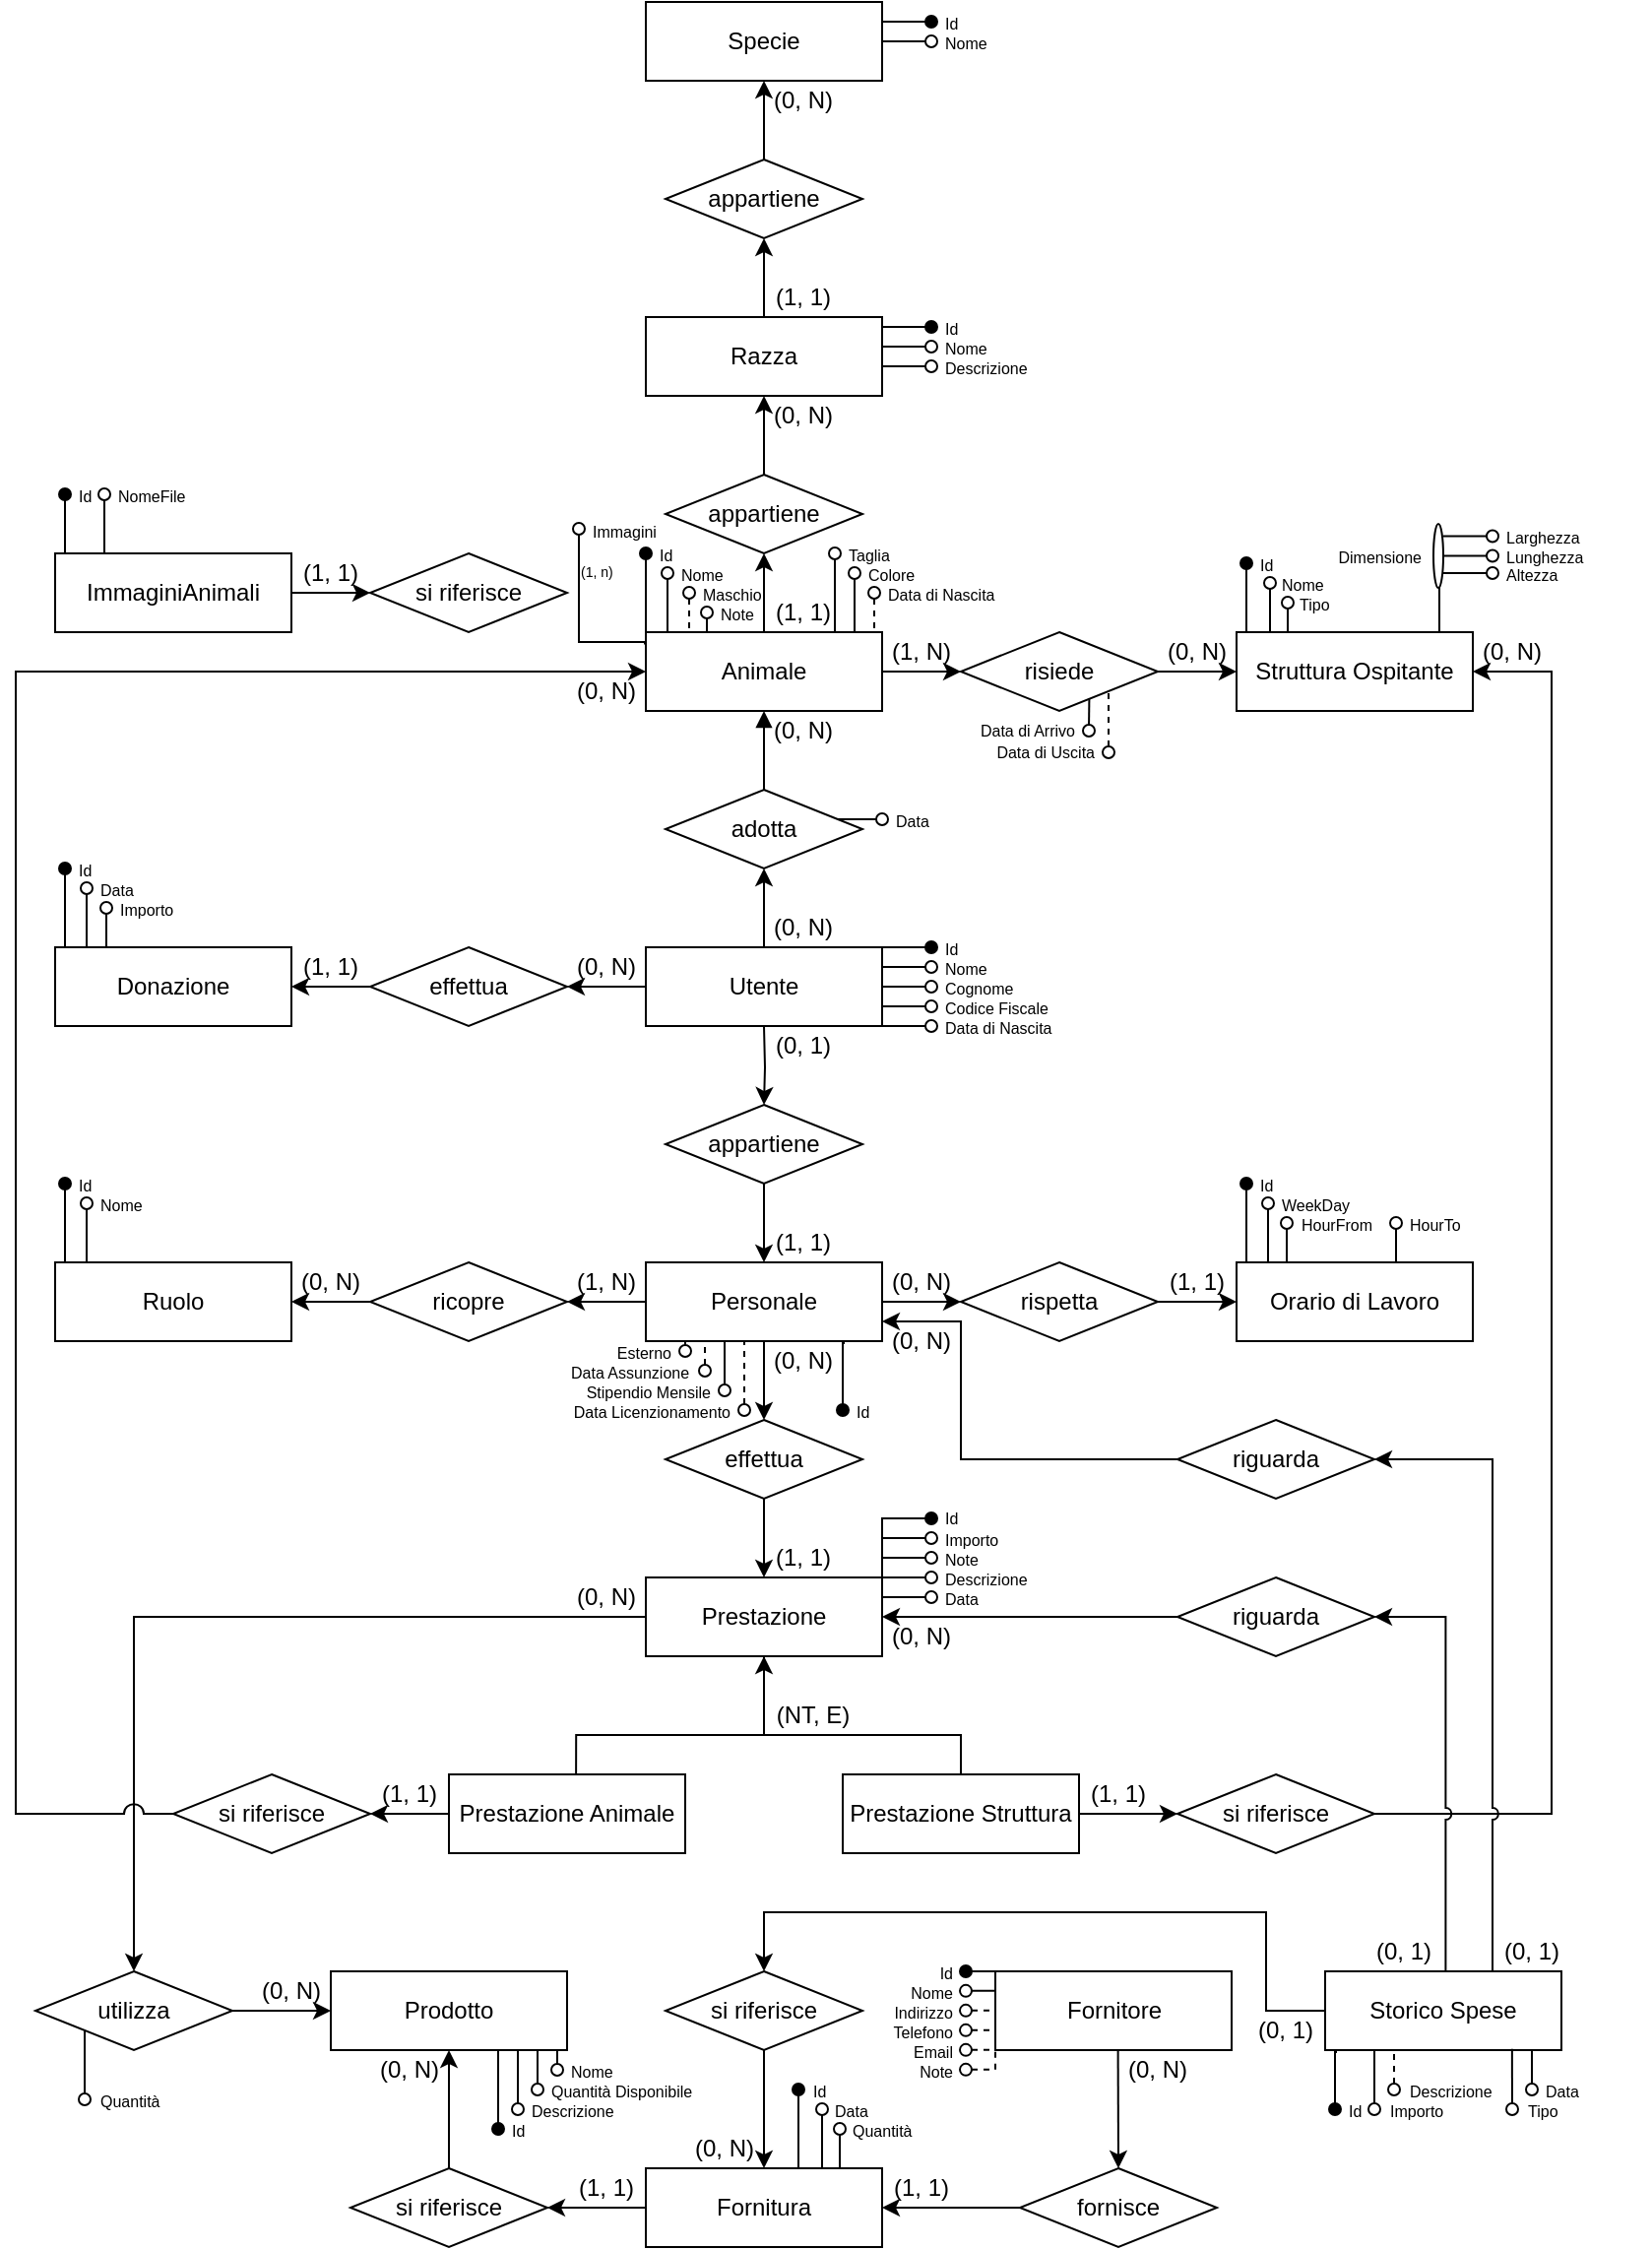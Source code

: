 <mxfile version="23.1.5" type="device">
  <diagram id="C5RBs43oDa-KdzZeNtuy" name="Page-1">
    <mxGraphModel dx="1509" dy="832" grid="1" gridSize="5" guides="1" tooltips="1" connect="1" arrows="1" fold="1" page="1" pageScale="1" pageWidth="827" pageHeight="1169" math="0" shadow="0">
      <root>
        <mxCell id="WIyWlLk6GJQsqaUBKTNV-0" />
        <object label="immaginiAnimali" id="BoeIhIVoKbpGk3FmUMQz-182">
          <mxCell parent="WIyWlLk6GJQsqaUBKTNV-0" />
        </object>
        <mxCell id="QWO8vgkVDqZWM68zxsy_-0" value="ImmaginiAnimali" style="rounded=0;whiteSpace=wrap;html=1;" parent="BoeIhIVoKbpGk3FmUMQz-182" vertex="1">
          <mxGeometry x="40" y="300" width="120" height="40" as="geometry" />
        </mxCell>
        <mxCell id="BoeIhIVoKbpGk3FmUMQz-132" value="(1, 1)" style="text;html=1;align=center;verticalAlign=middle;whiteSpace=wrap;rounded=0;" parent="BoeIhIVoKbpGk3FmUMQz-182" vertex="1">
          <mxGeometry x="160" y="300" width="40" height="20" as="geometry" />
        </mxCell>
        <mxCell id="BoeIhIVoKbpGk3FmUMQz-81" value="" style="edgeStyle=orthogonalEdgeStyle;rounded=0;orthogonalLoop=1;jettySize=auto;html=1;" parent="BoeIhIVoKbpGk3FmUMQz-182" source="QWO8vgkVDqZWM68zxsy_-0" target="BoeIhIVoKbpGk3FmUMQz-6" edge="1">
          <mxGeometry relative="1" as="geometry" />
        </mxCell>
        <mxCell id="BoeIhIVoKbpGk3FmUMQz-6" value="si riferisce" style="rhombus;whiteSpace=wrap;html=1;" parent="BoeIhIVoKbpGk3FmUMQz-182" vertex="1">
          <mxGeometry x="200" y="300" width="100" height="40" as="geometry" />
        </mxCell>
        <mxCell id="BoeIhIVoKbpGk3FmUMQz-124" value="&lt;font style=&quot;font-size: 8px;&quot;&gt;NomeFile&lt;/font&gt;" style="text;html=1;align=left;verticalAlign=middle;whiteSpace=wrap;rounded=0;spacingLeft=5;" parent="BoeIhIVoKbpGk3FmUMQz-182" vertex="1">
          <mxGeometry x="65" y="265" width="60" height="10" as="geometry" />
        </mxCell>
        <mxCell id="BoeIhIVoKbpGk3FmUMQz-122" value="&lt;font style=&quot;font-size: 8px;&quot;&gt;Id&lt;/font&gt;" style="text;html=1;align=left;verticalAlign=middle;whiteSpace=wrap;rounded=0;spacingLeft=5;" parent="BoeIhIVoKbpGk3FmUMQz-182" vertex="1">
          <mxGeometry x="45" y="265" width="60" height="10" as="geometry" />
        </mxCell>
        <mxCell id="BoeIhIVoKbpGk3FmUMQz-123" style="edgeStyle=orthogonalEdgeStyle;rounded=0;orthogonalLoop=1;jettySize=auto;html=1;exitX=0;exitY=0.5;exitDx=0;exitDy=0;startArrow=oval;startFill=1;endArrow=none;endFill=0;" parent="BoeIhIVoKbpGk3FmUMQz-182" source="BoeIhIVoKbpGk3FmUMQz-122" edge="1">
          <mxGeometry relative="1" as="geometry">
            <mxPoint x="45" y="300" as="targetPoint" />
            <Array as="points">
              <mxPoint x="45" y="270" />
            </Array>
          </mxGeometry>
        </mxCell>
        <mxCell id="BoeIhIVoKbpGk3FmUMQz-125" style="edgeStyle=orthogonalEdgeStyle;rounded=0;orthogonalLoop=1;jettySize=auto;html=1;exitX=0;exitY=0.5;exitDx=0;exitDy=0;startArrow=oval;startFill=0;endArrow=none;endFill=0;entryX=0.325;entryY=-0.008;entryDx=0;entryDy=0;entryPerimeter=0;" parent="BoeIhIVoKbpGk3FmUMQz-182" source="BoeIhIVoKbpGk3FmUMQz-124" edge="1">
          <mxGeometry relative="1" as="geometry">
            <mxPoint x="64" y="300" as="targetPoint" />
            <Array as="points">
              <mxPoint x="65" y="300" />
            </Array>
          </mxGeometry>
        </mxCell>
        <object label="raffinamento1" id="BoeIhIVoKbpGk3FmUMQz-385">
          <mxCell parent="WIyWlLk6GJQsqaUBKTNV-0" />
        </object>
        <mxCell id="BoeIhIVoKbpGk3FmUMQz-112" value="&lt;font style=&quot;font-size: 8px;&quot;&gt;Id&lt;/font&gt;" style="text;html=1;align=left;verticalAlign=middle;whiteSpace=wrap;rounded=0;spacingLeft=5;" parent="BoeIhIVoKbpGk3FmUMQz-385" vertex="1">
          <mxGeometry x="485" y="180" width="60" height="10" as="geometry" />
        </mxCell>
        <mxCell id="BoeIhIVoKbpGk3FmUMQz-113" style="edgeStyle=orthogonalEdgeStyle;rounded=0;orthogonalLoop=1;jettySize=auto;html=1;exitX=0;exitY=0.5;exitDx=0;exitDy=0;startArrow=oval;startFill=1;endArrow=none;endFill=0;" parent="BoeIhIVoKbpGk3FmUMQz-385" source="BoeIhIVoKbpGk3FmUMQz-112" edge="1">
          <mxGeometry relative="1" as="geometry">
            <mxPoint x="460" y="185" as="targetPoint" />
            <Array as="points">
              <mxPoint x="485" y="185" />
              <mxPoint x="460" y="185" />
            </Array>
          </mxGeometry>
        </mxCell>
        <mxCell id="BoeIhIVoKbpGk3FmUMQz-114" value="&lt;font style=&quot;font-size: 8px;&quot;&gt;Nome&lt;/font&gt;" style="text;html=1;align=left;verticalAlign=middle;whiteSpace=wrap;rounded=0;spacingLeft=5;" parent="BoeIhIVoKbpGk3FmUMQz-385" vertex="1">
          <mxGeometry x="485" y="190" width="60" height="10" as="geometry" />
        </mxCell>
        <mxCell id="BoeIhIVoKbpGk3FmUMQz-115" style="edgeStyle=orthogonalEdgeStyle;rounded=0;orthogonalLoop=1;jettySize=auto;html=1;exitX=0;exitY=0.5;exitDx=0;exitDy=0;startArrow=oval;startFill=0;endArrow=none;endFill=0;" parent="BoeIhIVoKbpGk3FmUMQz-385" source="BoeIhIVoKbpGk3FmUMQz-114" edge="1">
          <mxGeometry relative="1" as="geometry">
            <mxPoint x="460" y="195" as="targetPoint" />
            <Array as="points">
              <mxPoint x="480" y="195" />
            </Array>
          </mxGeometry>
        </mxCell>
        <mxCell id="BoeIhIVoKbpGk3FmUMQz-117" value="&lt;font style=&quot;font-size: 8px;&quot;&gt;Descrizione&lt;/font&gt;" style="text;html=1;align=left;verticalAlign=middle;whiteSpace=wrap;rounded=0;spacingLeft=5;" parent="BoeIhIVoKbpGk3FmUMQz-385" vertex="1">
          <mxGeometry x="485" y="200" width="60" height="10" as="geometry" />
        </mxCell>
        <mxCell id="BoeIhIVoKbpGk3FmUMQz-118" style="edgeStyle=orthogonalEdgeStyle;rounded=0;orthogonalLoop=1;jettySize=auto;html=1;exitX=0;exitY=0.5;exitDx=0;exitDy=0;startArrow=oval;startFill=0;endArrow=none;endFill=0;" parent="BoeIhIVoKbpGk3FmUMQz-385" source="BoeIhIVoKbpGk3FmUMQz-117" edge="1">
          <mxGeometry relative="1" as="geometry">
            <mxPoint x="460" y="205" as="targetPoint" />
            <Array as="points">
              <mxPoint x="480" y="205" />
            </Array>
          </mxGeometry>
        </mxCell>
        <mxCell id="BoeIhIVoKbpGk3FmUMQz-183" value="&lt;font style=&quot;font-size: 8px;&quot;&gt;Id&lt;/font&gt;" style="text;html=1;align=left;verticalAlign=middle;whiteSpace=wrap;rounded=0;spacingLeft=5;" parent="BoeIhIVoKbpGk3FmUMQz-385" vertex="1">
          <mxGeometry x="485" y="25" width="60" height="10" as="geometry" />
        </mxCell>
        <mxCell id="BoeIhIVoKbpGk3FmUMQz-184" style="edgeStyle=orthogonalEdgeStyle;rounded=0;orthogonalLoop=1;jettySize=auto;html=1;exitX=0;exitY=0.5;exitDx=0;exitDy=0;startArrow=oval;startFill=1;endArrow=none;endFill=0;entryX=1;entryY=0.25;entryDx=0;entryDy=0;" parent="BoeIhIVoKbpGk3FmUMQz-385" source="BoeIhIVoKbpGk3FmUMQz-183" target="BoeIhIVoKbpGk3FmUMQz-2" edge="1">
          <mxGeometry relative="1" as="geometry">
            <mxPoint x="460" y="25" as="targetPoint" />
            <Array as="points" />
          </mxGeometry>
        </mxCell>
        <mxCell id="BoeIhIVoKbpGk3FmUMQz-185" value="&lt;font style=&quot;font-size: 8px;&quot;&gt;Nome&lt;/font&gt;" style="text;html=1;align=left;verticalAlign=middle;whiteSpace=wrap;rounded=0;spacingLeft=5;" parent="BoeIhIVoKbpGk3FmUMQz-385" vertex="1">
          <mxGeometry x="485" y="35" width="60" height="10" as="geometry" />
        </mxCell>
        <mxCell id="BoeIhIVoKbpGk3FmUMQz-186" style="edgeStyle=orthogonalEdgeStyle;rounded=0;orthogonalLoop=1;jettySize=auto;html=1;exitX=0;exitY=0.5;exitDx=0;exitDy=0;startArrow=oval;startFill=0;endArrow=none;endFill=0;" parent="BoeIhIVoKbpGk3FmUMQz-385" source="BoeIhIVoKbpGk3FmUMQz-185" edge="1">
          <mxGeometry relative="1" as="geometry">
            <mxPoint x="460" y="40" as="targetPoint" />
            <Array as="points">
              <mxPoint x="480" y="40" />
            </Array>
          </mxGeometry>
        </mxCell>
        <mxCell id="BoeIhIVoKbpGk3FmUMQz-79" value="" style="edgeStyle=orthogonalEdgeStyle;rounded=0;orthogonalLoop=1;jettySize=auto;html=1;" parent="BoeIhIVoKbpGk3FmUMQz-385" source="BoeIhIVoKbpGk3FmUMQz-1" target="BoeIhIVoKbpGk3FmUMQz-4" edge="1">
          <mxGeometry relative="1" as="geometry" />
        </mxCell>
        <mxCell id="BoeIhIVoKbpGk3FmUMQz-1" value="Razza" style="rounded=0;whiteSpace=wrap;html=1;" parent="BoeIhIVoKbpGk3FmUMQz-385" vertex="1">
          <mxGeometry x="340" y="180" width="120" height="40" as="geometry" />
        </mxCell>
        <mxCell id="BoeIhIVoKbpGk3FmUMQz-2" value="Specie" style="rounded=0;whiteSpace=wrap;html=1;" parent="BoeIhIVoKbpGk3FmUMQz-385" vertex="1">
          <mxGeometry x="340" y="20" width="120" height="40" as="geometry" />
        </mxCell>
        <mxCell id="BoeIhIVoKbpGk3FmUMQz-77" value="" style="edgeStyle=orthogonalEdgeStyle;rounded=0;orthogonalLoop=1;jettySize=auto;html=1;" parent="BoeIhIVoKbpGk3FmUMQz-385" source="BoeIhIVoKbpGk3FmUMQz-3" target="BoeIhIVoKbpGk3FmUMQz-5" edge="1">
          <mxGeometry relative="1" as="geometry" />
        </mxCell>
        <mxCell id="BoeIhIVoKbpGk3FmUMQz-80" value="" style="edgeStyle=orthogonalEdgeStyle;rounded=0;orthogonalLoop=1;jettySize=auto;html=1;" parent="BoeIhIVoKbpGk3FmUMQz-385" source="BoeIhIVoKbpGk3FmUMQz-4" target="BoeIhIVoKbpGk3FmUMQz-2" edge="1">
          <mxGeometry relative="1" as="geometry" />
        </mxCell>
        <mxCell id="BoeIhIVoKbpGk3FmUMQz-4" value="appartiene" style="rhombus;whiteSpace=wrap;html=1;" parent="BoeIhIVoKbpGk3FmUMQz-385" vertex="1">
          <mxGeometry x="350" y="100" width="100" height="40" as="geometry" />
        </mxCell>
        <mxCell id="BoeIhIVoKbpGk3FmUMQz-78" value="" style="edgeStyle=orthogonalEdgeStyle;rounded=0;orthogonalLoop=1;jettySize=auto;html=1;" parent="BoeIhIVoKbpGk3FmUMQz-385" source="BoeIhIVoKbpGk3FmUMQz-5" target="BoeIhIVoKbpGk3FmUMQz-1" edge="1">
          <mxGeometry relative="1" as="geometry" />
        </mxCell>
        <mxCell id="BoeIhIVoKbpGk3FmUMQz-5" value="appartiene" style="rhombus;whiteSpace=wrap;html=1;" parent="BoeIhIVoKbpGk3FmUMQz-385" vertex="1">
          <mxGeometry x="350" y="260" width="100" height="40" as="geometry" />
        </mxCell>
        <mxCell id="BoeIhIVoKbpGk3FmUMQz-127" value="(0, N)" style="text;html=1;align=center;verticalAlign=middle;whiteSpace=wrap;rounded=0;" parent="BoeIhIVoKbpGk3FmUMQz-385" vertex="1">
          <mxGeometry x="400" y="60" width="40" height="20" as="geometry" />
        </mxCell>
        <mxCell id="BoeIhIVoKbpGk3FmUMQz-128" value="(1, 1)" style="text;html=1;align=center;verticalAlign=middle;whiteSpace=wrap;rounded=0;" parent="BoeIhIVoKbpGk3FmUMQz-385" vertex="1">
          <mxGeometry x="400" y="160" width="40" height="20" as="geometry" />
        </mxCell>
        <mxCell id="BoeIhIVoKbpGk3FmUMQz-129" value="(0, N)" style="text;html=1;align=center;verticalAlign=middle;whiteSpace=wrap;rounded=0;" parent="BoeIhIVoKbpGk3FmUMQz-385" vertex="1">
          <mxGeometry x="400" y="220" width="40" height="20" as="geometry" />
        </mxCell>
        <mxCell id="BoeIhIVoKbpGk3FmUMQz-130" value="(1, 1)" style="text;html=1;align=center;verticalAlign=middle;whiteSpace=wrap;rounded=0;" parent="BoeIhIVoKbpGk3FmUMQz-385" vertex="1">
          <mxGeometry x="400" y="320" width="40" height="20" as="geometry" />
        </mxCell>
        <object label="Attributi" id="BoeIhIVoKbpGk3FmUMQz-98">
          <mxCell parent="WIyWlLk6GJQsqaUBKTNV-0" />
        </object>
        <mxCell id="BoeIhIVoKbpGk3FmUMQz-236" value="&lt;font style=&quot;font-size: 8px;&quot;&gt;Id&lt;/font&gt;" style="text;html=1;align=left;verticalAlign=middle;whiteSpace=wrap;rounded=0;spacingLeft=5;" parent="BoeIhIVoKbpGk3FmUMQz-98" vertex="1">
          <mxGeometry x="645" y="300" width="15" height="10" as="geometry" />
        </mxCell>
        <mxCell id="BoeIhIVoKbpGk3FmUMQz-237" style="edgeStyle=orthogonalEdgeStyle;rounded=0;orthogonalLoop=1;jettySize=auto;html=1;exitX=0;exitY=0.5;exitDx=0;exitDy=0;startArrow=oval;startFill=1;endArrow=none;endFill=0;" parent="BoeIhIVoKbpGk3FmUMQz-98" source="BoeIhIVoKbpGk3FmUMQz-236" edge="1">
          <mxGeometry relative="1" as="geometry">
            <mxPoint x="645" y="345" as="targetPoint" />
            <Array as="points">
              <mxPoint x="645" y="315" />
            </Array>
          </mxGeometry>
        </mxCell>
        <mxCell id="BoeIhIVoKbpGk3FmUMQz-238" style="edgeStyle=orthogonalEdgeStyle;rounded=0;orthogonalLoop=1;jettySize=auto;html=1;exitX=0;exitY=0.5;exitDx=0;exitDy=0;startArrow=oval;startFill=0;endArrow=none;endFill=0;entryX=0.325;entryY=-0.008;entryDx=0;entryDy=0;entryPerimeter=0;" parent="BoeIhIVoKbpGk3FmUMQz-98" edge="1">
          <mxGeometry relative="1" as="geometry">
            <mxPoint x="656" y="345" as="targetPoint" />
            <Array as="points">
              <mxPoint x="657" y="345" />
            </Array>
            <mxPoint x="657" y="315" as="sourcePoint" />
          </mxGeometry>
        </mxCell>
        <mxCell id="BoeIhIVoKbpGk3FmUMQz-239" value="&lt;font style=&quot;font-size: 8px;&quot;&gt;Nome&lt;/font&gt;" style="text;html=1;align=left;verticalAlign=middle;whiteSpace=wrap;rounded=0;spacingLeft=5;" parent="BoeIhIVoKbpGk3FmUMQz-98" vertex="1">
          <mxGeometry x="656" y="310" width="60" height="10" as="geometry" />
        </mxCell>
        <mxCell id="BoeIhIVoKbpGk3FmUMQz-241" value="&lt;font style=&quot;font-size: 8px;&quot;&gt;Tipo&lt;/font&gt;" style="text;html=1;align=left;verticalAlign=middle;whiteSpace=wrap;rounded=0;spacingLeft=5;" parent="BoeIhIVoKbpGk3FmUMQz-98" vertex="1">
          <mxGeometry x="665" y="320" width="60" height="10" as="geometry" />
        </mxCell>
        <mxCell id="BoeIhIVoKbpGk3FmUMQz-243" style="edgeStyle=orthogonalEdgeStyle;rounded=0;orthogonalLoop=1;jettySize=auto;html=1;exitX=0;exitY=0.5;exitDx=0;exitDy=0;startArrow=oval;startFill=0;endArrow=none;endFill=0;entryX=0.325;entryY=-0.008;entryDx=0;entryDy=0;entryPerimeter=0;" parent="BoeIhIVoKbpGk3FmUMQz-98" edge="1">
          <mxGeometry relative="1" as="geometry">
            <mxPoint x="665" y="355" as="targetPoint" />
            <Array as="points">
              <mxPoint x="666" y="355" />
            </Array>
            <mxPoint x="666" y="325" as="sourcePoint" />
          </mxGeometry>
        </mxCell>
        <mxCell id="BoeIhIVoKbpGk3FmUMQz-244" style="edgeStyle=orthogonalEdgeStyle;rounded=0;orthogonalLoop=1;jettySize=auto;html=1;exitX=0;exitY=0.5;exitDx=0;exitDy=0;startArrow=none;startFill=0;endArrow=none;endFill=0;entryX=0.325;entryY=-0.008;entryDx=0;entryDy=0;entryPerimeter=0;" parent="BoeIhIVoKbpGk3FmUMQz-98" edge="1">
          <mxGeometry relative="1" as="geometry">
            <mxPoint x="742" y="347.5" as="targetPoint" />
            <Array as="points">
              <mxPoint x="743" y="347.5" />
            </Array>
            <mxPoint x="743" y="317.5" as="sourcePoint" />
          </mxGeometry>
        </mxCell>
        <mxCell id="BoeIhIVoKbpGk3FmUMQz-245" value="&lt;font style=&quot;font-size: 8px;&quot;&gt;Dimensione&lt;/font&gt;" style="text;html=1;align=right;verticalAlign=middle;whiteSpace=wrap;rounded=0;spacingLeft=0;spacingRight=-1;" parent="BoeIhIVoKbpGk3FmUMQz-98" vertex="1">
          <mxGeometry x="680" y="296.25" width="55" height="10" as="geometry" />
        </mxCell>
        <mxCell id="BoeIhIVoKbpGk3FmUMQz-248" value="" style="ellipse;whiteSpace=wrap;html=1;" parent="BoeIhIVoKbpGk3FmUMQz-98" vertex="1">
          <mxGeometry x="740" y="285" width="5" height="32.5" as="geometry" />
        </mxCell>
        <mxCell id="BoeIhIVoKbpGk3FmUMQz-249" value="&lt;font style=&quot;font-size: 8px;&quot;&gt;Larghezza&lt;/font&gt;" style="text;html=1;align=left;verticalAlign=middle;whiteSpace=wrap;rounded=0;spacingLeft=5;" parent="BoeIhIVoKbpGk3FmUMQz-98" vertex="1">
          <mxGeometry x="770" y="286.25" width="60" height="10" as="geometry" />
        </mxCell>
        <mxCell id="BoeIhIVoKbpGk3FmUMQz-250" style="edgeStyle=orthogonalEdgeStyle;rounded=0;orthogonalLoop=1;jettySize=auto;html=1;exitX=0;exitY=0.5;exitDx=0;exitDy=0;startArrow=oval;startFill=0;endArrow=none;endFill=0;" parent="BoeIhIVoKbpGk3FmUMQz-98" source="BoeIhIVoKbpGk3FmUMQz-249" edge="1">
          <mxGeometry relative="1" as="geometry">
            <mxPoint x="745" y="291.25" as="targetPoint" />
            <Array as="points">
              <mxPoint x="765" y="291.25" />
            </Array>
          </mxGeometry>
        </mxCell>
        <mxCell id="BoeIhIVoKbpGk3FmUMQz-251" value="&lt;font style=&quot;font-size: 8px;&quot;&gt;Lunghezza&lt;/font&gt;" style="text;html=1;align=left;verticalAlign=middle;whiteSpace=wrap;rounded=0;spacingLeft=5;" parent="BoeIhIVoKbpGk3FmUMQz-98" vertex="1">
          <mxGeometry x="770" y="296.25" width="60" height="10" as="geometry" />
        </mxCell>
        <mxCell id="BoeIhIVoKbpGk3FmUMQz-252" style="edgeStyle=orthogonalEdgeStyle;rounded=0;orthogonalLoop=1;jettySize=auto;html=1;exitX=0;exitY=0.5;exitDx=0;exitDy=0;startArrow=oval;startFill=0;endArrow=none;endFill=0;" parent="BoeIhIVoKbpGk3FmUMQz-98" source="BoeIhIVoKbpGk3FmUMQz-251" edge="1">
          <mxGeometry relative="1" as="geometry">
            <mxPoint x="745" y="301.25" as="targetPoint" />
            <Array as="points">
              <mxPoint x="765" y="301.25" />
            </Array>
          </mxGeometry>
        </mxCell>
        <mxCell id="BoeIhIVoKbpGk3FmUMQz-253" value="&lt;font style=&quot;font-size: 8px;&quot;&gt;Altezza&lt;/font&gt;" style="text;html=1;align=left;verticalAlign=middle;whiteSpace=wrap;rounded=0;spacingLeft=5;" parent="BoeIhIVoKbpGk3FmUMQz-98" vertex="1">
          <mxGeometry x="770" y="305" width="60" height="10" as="geometry" />
        </mxCell>
        <mxCell id="BoeIhIVoKbpGk3FmUMQz-254" style="edgeStyle=orthogonalEdgeStyle;rounded=0;orthogonalLoop=1;jettySize=auto;html=1;exitX=0;exitY=0.5;exitDx=0;exitDy=0;startArrow=oval;startFill=0;endArrow=none;endFill=0;" parent="BoeIhIVoKbpGk3FmUMQz-98" source="BoeIhIVoKbpGk3FmUMQz-253" edge="1">
          <mxGeometry relative="1" as="geometry">
            <mxPoint x="745" y="310" as="targetPoint" />
            <Array as="points">
              <mxPoint x="765" y="310" />
            </Array>
          </mxGeometry>
        </mxCell>
        <mxCell id="BoeIhIVoKbpGk3FmUMQz-289" style="edgeStyle=orthogonalEdgeStyle;rounded=0;orthogonalLoop=1;jettySize=auto;html=1;exitX=0;exitY=0.5;exitDx=0;exitDy=0;startArrow=oval;startFill=0;endArrow=none;endFill=0;" parent="BoeIhIVoKbpGk3FmUMQz-98" source="BoeIhIVoKbpGk3FmUMQz-292" edge="1">
          <mxGeometry relative="1" as="geometry">
            <mxPoint x="460" y="830" as="targetPoint" />
            <Array as="points">
              <mxPoint x="480" y="830" />
            </Array>
          </mxGeometry>
        </mxCell>
        <mxCell id="BoeIhIVoKbpGk3FmUMQz-290" style="edgeStyle=orthogonalEdgeStyle;rounded=0;orthogonalLoop=1;jettySize=auto;html=1;exitX=0;exitY=0.5;exitDx=0;exitDy=0;startArrow=oval;startFill=0;endArrow=none;endFill=0;" parent="BoeIhIVoKbpGk3FmUMQz-98" source="BoeIhIVoKbpGk3FmUMQz-291" edge="1">
          <mxGeometry relative="1" as="geometry">
            <mxPoint x="460" y="820" as="targetPoint" />
            <Array as="points">
              <mxPoint x="485" y="820" />
              <mxPoint x="460" y="820" />
            </Array>
          </mxGeometry>
        </mxCell>
        <mxCell id="BoeIhIVoKbpGk3FmUMQz-291" value="&lt;font style=&quot;font-size: 8px;&quot;&gt;Descrizione&lt;/font&gt;" style="text;html=1;align=left;verticalAlign=middle;whiteSpace=wrap;rounded=0;spacingLeft=5;" parent="BoeIhIVoKbpGk3FmUMQz-98" vertex="1">
          <mxGeometry x="485" y="815" width="60" height="10" as="geometry" />
        </mxCell>
        <mxCell id="BoeIhIVoKbpGk3FmUMQz-292" value="&lt;font style=&quot;font-size: 8px;&quot;&gt;Data&lt;/font&gt;" style="text;html=1;align=left;verticalAlign=middle;whiteSpace=wrap;rounded=0;spacingLeft=5;" parent="BoeIhIVoKbpGk3FmUMQz-98" vertex="1">
          <mxGeometry x="485" y="825" width="60" height="10" as="geometry" />
        </mxCell>
        <mxCell id="BoeIhIVoKbpGk3FmUMQz-293" style="edgeStyle=orthogonalEdgeStyle;rounded=0;orthogonalLoop=1;jettySize=auto;html=1;exitX=0;exitY=0.5;exitDx=0;exitDy=0;startArrow=oval;startFill=1;endArrow=none;endFill=0;entryX=1;entryY=0;entryDx=0;entryDy=0;" parent="BoeIhIVoKbpGk3FmUMQz-98" source="BoeIhIVoKbpGk3FmUMQz-294" target="BoeIhIVoKbpGk3FmUMQz-42" edge="1">
          <mxGeometry relative="1" as="geometry">
            <mxPoint x="460" y="840" as="targetPoint" />
            <Array as="points">
              <mxPoint x="485" y="790" />
              <mxPoint x="460" y="790" />
            </Array>
          </mxGeometry>
        </mxCell>
        <mxCell id="BoeIhIVoKbpGk3FmUMQz-294" value="Id" style="text;html=1;align=left;verticalAlign=middle;whiteSpace=wrap;rounded=0;spacingLeft=5;fontSize=8;" parent="BoeIhIVoKbpGk3FmUMQz-98" vertex="1">
          <mxGeometry x="485" y="785" width="60" height="10" as="geometry" />
        </mxCell>
        <mxCell id="BoeIhIVoKbpGk3FmUMQz-295" style="edgeStyle=orthogonalEdgeStyle;rounded=0;orthogonalLoop=1;jettySize=auto;html=1;exitX=0;exitY=0.5;exitDx=0;exitDy=0;startArrow=oval;startFill=0;endArrow=none;endFill=0;" parent="BoeIhIVoKbpGk3FmUMQz-98" source="BoeIhIVoKbpGk3FmUMQz-296" edge="1">
          <mxGeometry relative="1" as="geometry">
            <mxPoint x="460" y="800" as="targetPoint" />
            <Array as="points">
              <mxPoint x="480" y="800" />
            </Array>
          </mxGeometry>
        </mxCell>
        <mxCell id="BoeIhIVoKbpGk3FmUMQz-296" value="&lt;font style=&quot;font-size: 8px;&quot;&gt;Importo&lt;/font&gt;" style="text;html=1;align=left;verticalAlign=middle;whiteSpace=wrap;rounded=0;spacingLeft=5;" parent="BoeIhIVoKbpGk3FmUMQz-98" vertex="1">
          <mxGeometry x="485" y="795" width="60" height="10" as="geometry" />
        </mxCell>
        <mxCell id="BoeIhIVoKbpGk3FmUMQz-297" style="edgeStyle=orthogonalEdgeStyle;rounded=0;orthogonalLoop=1;jettySize=auto;html=1;exitX=0;exitY=0.5;exitDx=0;exitDy=0;startArrow=oval;startFill=0;endArrow=none;endFill=0;" parent="BoeIhIVoKbpGk3FmUMQz-98" source="BoeIhIVoKbpGk3FmUMQz-298" edge="1">
          <mxGeometry relative="1" as="geometry">
            <mxPoint x="460" y="810" as="targetPoint" />
            <Array as="points">
              <mxPoint x="480" y="810" />
            </Array>
          </mxGeometry>
        </mxCell>
        <mxCell id="BoeIhIVoKbpGk3FmUMQz-298" value="&lt;font style=&quot;font-size: 8px;&quot;&gt;Note&lt;/font&gt;" style="text;html=1;align=left;verticalAlign=middle;whiteSpace=wrap;rounded=0;spacingLeft=5;" parent="BoeIhIVoKbpGk3FmUMQz-98" vertex="1">
          <mxGeometry x="485" y="805" width="85" height="10" as="geometry" />
        </mxCell>
        <mxCell id="BoeIhIVoKbpGk3FmUMQz-300" value="&lt;font style=&quot;font-size: 8px;&quot;&gt;Quantità&lt;/font&gt;" style="text;html=1;align=left;verticalAlign=middle;whiteSpace=wrap;rounded=0;spacingLeft=5;" parent="BoeIhIVoKbpGk3FmUMQz-98" vertex="1">
          <mxGeometry x="56" y="1080" width="60" height="10" as="geometry" />
        </mxCell>
        <mxCell id="BoeIhIVoKbpGk3FmUMQz-336" style="edgeStyle=orthogonalEdgeStyle;rounded=0;orthogonalLoop=1;jettySize=auto;html=1;startArrow=oval;startFill=0;endArrow=none;endFill=0;entryX=0;entryY=1;entryDx=0;entryDy=0;" parent="BoeIhIVoKbpGk3FmUMQz-98" edge="1">
          <mxGeometry relative="1" as="geometry">
            <mxPoint x="710" y="1055" as="targetPoint" />
            <Array as="points">
              <mxPoint x="710" y="1090" />
            </Array>
            <mxPoint x="710" y="1090" as="sourcePoint" />
          </mxGeometry>
        </mxCell>
        <mxCell id="BoeIhIVoKbpGk3FmUMQz-337" style="edgeStyle=orthogonalEdgeStyle;rounded=0;orthogonalLoop=1;jettySize=auto;html=1;exitX=0;exitY=0.5;exitDx=0;exitDy=0;startArrow=oval;startFill=1;endArrow=none;endFill=0;entryX=0.046;entryY=1.022;entryDx=0;entryDy=0;entryPerimeter=0;" parent="BoeIhIVoKbpGk3FmUMQz-98" source="BoeIhIVoKbpGk3FmUMQz-338" edge="1">
          <mxGeometry relative="1" as="geometry">
            <mxPoint x="691" y="1061" as="targetPoint" />
            <Array as="points">
              <mxPoint x="690" y="1090" />
              <mxPoint x="690" y="1061" />
            </Array>
          </mxGeometry>
        </mxCell>
        <mxCell id="BoeIhIVoKbpGk3FmUMQz-338" value="&lt;font style=&quot;font-size: 8px;&quot;&gt;Id&lt;/font&gt;" style="text;html=1;align=left;verticalAlign=middle;whiteSpace=wrap;rounded=0;spacingLeft=5;" parent="BoeIhIVoKbpGk3FmUMQz-98" vertex="1">
          <mxGeometry x="690" y="1085" width="15" height="10" as="geometry" />
        </mxCell>
        <mxCell id="BoeIhIVoKbpGk3FmUMQz-339" value="&lt;font style=&quot;font-size: 8px;&quot;&gt;Importo&lt;/font&gt;" style="text;html=1;align=left;verticalAlign=middle;whiteSpace=wrap;rounded=0;spacingLeft=5;" parent="BoeIhIVoKbpGk3FmUMQz-98" vertex="1">
          <mxGeometry x="711" y="1085" width="60" height="10" as="geometry" />
        </mxCell>
        <mxCell id="BoeIhIVoKbpGk3FmUMQz-340" style="edgeStyle=orthogonalEdgeStyle;rounded=0;orthogonalLoop=1;jettySize=auto;html=1;startArrow=oval;startFill=0;endArrow=none;endFill=0;entryX=0;entryY=1;entryDx=0;entryDy=0;dashed=1;" parent="BoeIhIVoKbpGk3FmUMQz-98" edge="1">
          <mxGeometry relative="1" as="geometry">
            <mxPoint x="720" y="1045" as="targetPoint" />
            <Array as="points">
              <mxPoint x="720" y="1080" />
            </Array>
            <mxPoint x="720" y="1080" as="sourcePoint" />
          </mxGeometry>
        </mxCell>
        <mxCell id="BoeIhIVoKbpGk3FmUMQz-342" value="&lt;font style=&quot;font-size: 8px;&quot;&gt;Descrizione&lt;/font&gt;" style="text;html=1;align=left;verticalAlign=middle;whiteSpace=wrap;rounded=0;spacingLeft=5;" parent="BoeIhIVoKbpGk3FmUMQz-98" vertex="1">
          <mxGeometry x="721" y="1075" width="60" height="10" as="geometry" />
        </mxCell>
        <mxCell id="WIyWlLk6GJQsqaUBKTNV-1" style="" parent="WIyWlLk6GJQsqaUBKTNV-0" />
        <mxCell id="BoeIhIVoKbpGk3FmUMQz-83" value="" style="edgeStyle=orthogonalEdgeStyle;rounded=0;orthogonalLoop=1;jettySize=auto;html=1;" parent="WIyWlLk6GJQsqaUBKTNV-1" source="BoeIhIVoKbpGk3FmUMQz-3" target="BoeIhIVoKbpGk3FmUMQz-39" edge="1">
          <mxGeometry relative="1" as="geometry" />
        </mxCell>
        <mxCell id="BoeIhIVoKbpGk3FmUMQz-38" value="Struttura Ospitante" style="rounded=0;whiteSpace=wrap;html=1;" parent="WIyWlLk6GJQsqaUBKTNV-1" vertex="1">
          <mxGeometry x="640" y="340" width="120" height="40" as="geometry" />
        </mxCell>
        <mxCell id="BoeIhIVoKbpGk3FmUMQz-40" value="" style="edgeStyle=orthogonalEdgeStyle;rounded=0;orthogonalLoop=1;jettySize=auto;html=1;" parent="WIyWlLk6GJQsqaUBKTNV-1" source="BoeIhIVoKbpGk3FmUMQz-39" target="BoeIhIVoKbpGk3FmUMQz-38" edge="1">
          <mxGeometry relative="1" as="geometry" />
        </mxCell>
        <mxCell id="BoeIhIVoKbpGk3FmUMQz-39" value="risiede" style="rhombus;whiteSpace=wrap;html=1;" parent="WIyWlLk6GJQsqaUBKTNV-1" vertex="1">
          <mxGeometry x="500" y="340" width="100" height="40" as="geometry" />
        </mxCell>
        <mxCell id="BoeIhIVoKbpGk3FmUMQz-88" value="" style="edgeStyle=orthogonalEdgeStyle;rounded=0;orthogonalLoop=1;jettySize=auto;html=1;exitX=0;exitY=0.5;exitDx=0;exitDy=0;" parent="WIyWlLk6GJQsqaUBKTNV-1" source="BoeIhIVoKbpGk3FmUMQz-175" target="BoeIhIVoKbpGk3FmUMQz-52" edge="1">
          <mxGeometry relative="1" as="geometry" />
        </mxCell>
        <mxCell id="BoeIhIVoKbpGk3FmUMQz-89" value="" style="edgeStyle=orthogonalEdgeStyle;rounded=0;orthogonalLoop=1;jettySize=auto;html=1;exitX=1;exitY=0.5;exitDx=0;exitDy=0;" parent="WIyWlLk6GJQsqaUBKTNV-1" source="BoeIhIVoKbpGk3FmUMQz-176" target="BoeIhIVoKbpGk3FmUMQz-49" edge="1">
          <mxGeometry relative="1" as="geometry" />
        </mxCell>
        <mxCell id="BoeIhIVoKbpGk3FmUMQz-178" style="edgeStyle=orthogonalEdgeStyle;rounded=0;orthogonalLoop=1;jettySize=auto;html=1;endArrow=none;endFill=0;" parent="WIyWlLk6GJQsqaUBKTNV-1" source="BoeIhIVoKbpGk3FmUMQz-42" target="BoeIhIVoKbpGk3FmUMQz-176" edge="1">
          <mxGeometry relative="1" as="geometry">
            <Array as="points">
              <mxPoint x="400" y="900" />
              <mxPoint x="500" y="900" />
            </Array>
          </mxGeometry>
        </mxCell>
        <mxCell id="BoeIhIVoKbpGk3FmUMQz-91" value="" style="edgeStyle=elbowEdgeStyle;rounded=0;orthogonalLoop=1;jettySize=auto;html=1;exitX=0;exitY=0.5;exitDx=0;exitDy=0;jumpStyle=arc;" parent="WIyWlLk6GJQsqaUBKTNV-1" source="BoeIhIVoKbpGk3FmUMQz-42" target="BoeIhIVoKbpGk3FmUMQz-56" edge="1">
          <mxGeometry relative="1" as="geometry">
            <mxPoint x="285" y="795" as="sourcePoint" />
            <Array as="points">
              <mxPoint x="80" y="940" />
            </Array>
          </mxGeometry>
        </mxCell>
        <mxCell id="BoeIhIVoKbpGk3FmUMQz-42" value="Prestazione" style="rounded=0;whiteSpace=wrap;html=1;" parent="WIyWlLk6GJQsqaUBKTNV-1" vertex="1">
          <mxGeometry x="340" y="820" width="120" height="40" as="geometry" />
        </mxCell>
        <mxCell id="BoeIhIVoKbpGk3FmUMQz-45" value="" style="edgeStyle=orthogonalEdgeStyle;rounded=0;orthogonalLoop=1;jettySize=auto;html=1;" parent="WIyWlLk6GJQsqaUBKTNV-1" source="BoeIhIVoKbpGk3FmUMQz-43" target="BoeIhIVoKbpGk3FmUMQz-42" edge="1">
          <mxGeometry relative="1" as="geometry" />
        </mxCell>
        <mxCell id="BoeIhIVoKbpGk3FmUMQz-51" style="edgeStyle=orthogonalEdgeStyle;rounded=0;orthogonalLoop=1;jettySize=auto;html=1;entryX=1;entryY=0.5;entryDx=0;entryDy=0;exitX=1;exitY=0.5;exitDx=0;exitDy=0;jumpStyle=arc;" parent="WIyWlLk6GJQsqaUBKTNV-1" source="BoeIhIVoKbpGk3FmUMQz-49" target="BoeIhIVoKbpGk3FmUMQz-38" edge="1">
          <mxGeometry relative="1" as="geometry">
            <Array as="points">
              <mxPoint x="800" y="940" />
              <mxPoint x="800" y="360" />
            </Array>
          </mxGeometry>
        </mxCell>
        <mxCell id="BoeIhIVoKbpGk3FmUMQz-43" value="effettua" style="rhombus;whiteSpace=wrap;html=1;" parent="WIyWlLk6GJQsqaUBKTNV-1" vertex="1">
          <mxGeometry x="350" y="740" width="100" height="40" as="geometry" />
        </mxCell>
        <mxCell id="BoeIhIVoKbpGk3FmUMQz-54" style="edgeStyle=orthogonalEdgeStyle;rounded=0;orthogonalLoop=1;jettySize=auto;html=1;entryX=0;entryY=0.5;entryDx=0;entryDy=0;exitX=0;exitY=0.5;exitDx=0;exitDy=0;jumpStyle=arc;jumpSize=10;" parent="WIyWlLk6GJQsqaUBKTNV-1" source="BoeIhIVoKbpGk3FmUMQz-52" target="BoeIhIVoKbpGk3FmUMQz-3" edge="1">
          <mxGeometry relative="1" as="geometry">
            <Array as="points">
              <mxPoint x="20" y="940" />
              <mxPoint x="20" y="360" />
            </Array>
          </mxGeometry>
        </mxCell>
        <mxCell id="BoeIhIVoKbpGk3FmUMQz-49" value="si riferisce" style="rhombus;whiteSpace=wrap;html=1;" parent="WIyWlLk6GJQsqaUBKTNV-1" vertex="1">
          <mxGeometry x="610" y="920" width="100" height="40" as="geometry" />
        </mxCell>
        <mxCell id="BoeIhIVoKbpGk3FmUMQz-52" value="si riferisce" style="rhombus;whiteSpace=wrap;html=1;" parent="WIyWlLk6GJQsqaUBKTNV-1" vertex="1">
          <mxGeometry x="100" y="920" width="100" height="40" as="geometry" />
        </mxCell>
        <mxCell id="BoeIhIVoKbpGk3FmUMQz-56" value="utilizza" style="rhombus;whiteSpace=wrap;html=1;" parent="WIyWlLk6GJQsqaUBKTNV-1" vertex="1">
          <mxGeometry x="30" y="1020" width="100" height="40" as="geometry" />
        </mxCell>
        <mxCell id="pvUVwOb5FAfZ0gwJ9Y8m-13" style="edgeStyle=orthogonalEdgeStyle;rounded=0;orthogonalLoop=1;jettySize=auto;html=1;exitX=0.876;exitY=-0.011;exitDx=0;exitDy=0;exitPerimeter=0;entryX=1;entryY=0.5;entryDx=0;entryDy=0;jumpStyle=arc;" parent="WIyWlLk6GJQsqaUBKTNV-1" source="BoeIhIVoKbpGk3FmUMQz-75" target="pvUVwOb5FAfZ0gwJ9Y8m-8" edge="1">
          <mxGeometry relative="1" as="geometry">
            <mxPoint x="605" y="760" as="targetPoint" />
            <Array as="points">
              <mxPoint x="770" y="1021" />
              <mxPoint x="770" y="760" />
            </Array>
          </mxGeometry>
        </mxCell>
        <mxCell id="BoeIhIVoKbpGk3FmUMQz-75" value="Storico Spese" style="rounded=0;whiteSpace=wrap;html=1;" parent="WIyWlLk6GJQsqaUBKTNV-1" vertex="1">
          <mxGeometry x="685" y="1020" width="120" height="40" as="geometry" />
        </mxCell>
        <mxCell id="BoeIhIVoKbpGk3FmUMQz-175" value="Prestazione Animale" style="rounded=0;whiteSpace=wrap;html=1;" parent="WIyWlLk6GJQsqaUBKTNV-1" vertex="1">
          <mxGeometry x="240" y="920" width="120" height="40" as="geometry" />
        </mxCell>
        <mxCell id="BoeIhIVoKbpGk3FmUMQz-176" value="Prestazione Struttura" style="rounded=0;whiteSpace=wrap;html=1;" parent="WIyWlLk6GJQsqaUBKTNV-1" vertex="1">
          <mxGeometry x="440" y="920" width="120" height="40" as="geometry" />
        </mxCell>
        <mxCell id="BoeIhIVoKbpGk3FmUMQz-177" style="edgeStyle=orthogonalEdgeStyle;rounded=0;orthogonalLoop=1;jettySize=auto;html=1;entryX=0.538;entryY=0.013;entryDx=0;entryDy=0;entryPerimeter=0;endArrow=none;endFill=0;startArrow=classic;startFill=1;" parent="WIyWlLk6GJQsqaUBKTNV-1" source="BoeIhIVoKbpGk3FmUMQz-42" target="BoeIhIVoKbpGk3FmUMQz-175" edge="1">
          <mxGeometry relative="1" as="geometry">
            <Array as="points">
              <mxPoint x="400" y="900" />
              <mxPoint x="305" y="900" />
            </Array>
          </mxGeometry>
        </mxCell>
        <mxCell id="BoeIhIVoKbpGk3FmUMQz-417" style="edgeStyle=orthogonalEdgeStyle;rounded=0;orthogonalLoop=1;jettySize=auto;html=1;entryX=0.5;entryY=1;entryDx=0;entryDy=0;startArrow=classic;startFill=1;endArrow=none;endFill=0;" parent="WIyWlLk6GJQsqaUBKTNV-1" source="BoeIhIVoKbpGk3FmUMQz-43" target="BoeIhIVoKbpGk3FmUMQz-24" edge="1">
          <mxGeometry relative="1" as="geometry">
            <mxPoint x="370" y="710" as="targetPoint" />
          </mxGeometry>
        </mxCell>
        <object label="Cardinalità" id="BoeIhIVoKbpGk3FmUMQz-126">
          <mxCell parent="WIyWlLk6GJQsqaUBKTNV-0" />
        </object>
        <mxCell id="BoeIhIVoKbpGk3FmUMQz-133" value="(1, N)" style="text;html=1;align=center;verticalAlign=middle;whiteSpace=wrap;rounded=0;" parent="BoeIhIVoKbpGk3FmUMQz-126" vertex="1">
          <mxGeometry x="460" y="340" width="40" height="20" as="geometry" />
        </mxCell>
        <mxCell id="BoeIhIVoKbpGk3FmUMQz-135" value="(0, N)" style="text;html=1;align=center;verticalAlign=middle;whiteSpace=wrap;rounded=0;" parent="BoeIhIVoKbpGk3FmUMQz-126" vertex="1">
          <mxGeometry x="600" y="340" width="40" height="20" as="geometry" />
        </mxCell>
        <mxCell id="BoeIhIVoKbpGk3FmUMQz-136" value="(0, N)" style="text;html=1;align=center;verticalAlign=middle;whiteSpace=wrap;rounded=0;" parent="BoeIhIVoKbpGk3FmUMQz-126" vertex="1">
          <mxGeometry x="300" y="360" width="40" height="20" as="geometry" />
        </mxCell>
        <mxCell id="BoeIhIVoKbpGk3FmUMQz-146" value="(0, N)" style="text;html=1;align=center;verticalAlign=middle;whiteSpace=wrap;rounded=0;" parent="BoeIhIVoKbpGk3FmUMQz-126" vertex="1">
          <mxGeometry x="400" y="700" width="40" height="20" as="geometry" />
        </mxCell>
        <mxCell id="BoeIhIVoKbpGk3FmUMQz-147" value="(1, 1)" style="text;html=1;align=center;verticalAlign=middle;whiteSpace=wrap;rounded=0;" parent="BoeIhIVoKbpGk3FmUMQz-126" vertex="1">
          <mxGeometry x="400" y="800" width="40" height="20" as="geometry" />
        </mxCell>
        <mxCell id="BoeIhIVoKbpGk3FmUMQz-150" value="(1, 1)" style="text;html=1;align=center;verticalAlign=middle;whiteSpace=wrap;rounded=0;" parent="BoeIhIVoKbpGk3FmUMQz-126" vertex="1">
          <mxGeometry x="200" y="920" width="40" height="20" as="geometry" />
        </mxCell>
        <mxCell id="BoeIhIVoKbpGk3FmUMQz-151" value="(0, N)" style="text;html=1;align=center;verticalAlign=middle;whiteSpace=wrap;rounded=0;" parent="BoeIhIVoKbpGk3FmUMQz-126" vertex="1">
          <mxGeometry x="760" y="340" width="40" height="20" as="geometry" />
        </mxCell>
        <mxCell id="BoeIhIVoKbpGk3FmUMQz-152" value="(0, N)" style="text;html=1;align=center;verticalAlign=middle;whiteSpace=wrap;rounded=0;" parent="BoeIhIVoKbpGk3FmUMQz-126" vertex="1">
          <mxGeometry x="300" y="820" width="40" height="20" as="geometry" />
        </mxCell>
        <mxCell id="BoeIhIVoKbpGk3FmUMQz-153" value="(0, N)" style="text;html=1;align=center;verticalAlign=middle;whiteSpace=wrap;rounded=0;" parent="BoeIhIVoKbpGk3FmUMQz-126" vertex="1">
          <mxGeometry x="140" y="1020" width="40" height="20" as="geometry" />
        </mxCell>
        <mxCell id="BoeIhIVoKbpGk3FmUMQz-179" value="(1, 1)" style="text;html=1;align=center;verticalAlign=middle;whiteSpace=wrap;rounded=0;" parent="BoeIhIVoKbpGk3FmUMQz-126" vertex="1">
          <mxGeometry x="560" y="920" width="40" height="20" as="geometry" />
        </mxCell>
        <mxCell id="BoeIhIVoKbpGk3FmUMQz-181" value="(NT, E)" style="text;html=1;align=center;verticalAlign=middle;whiteSpace=wrap;rounded=0;" parent="BoeIhIVoKbpGk3FmUMQz-126" vertex="1">
          <mxGeometry x="400" y="880" width="50" height="20" as="geometry" />
        </mxCell>
        <mxCell id="pvUVwOb5FAfZ0gwJ9Y8m-2" style="edgeStyle=orthogonalEdgeStyle;rounded=0;orthogonalLoop=1;jettySize=auto;html=1;startArrow=oval;startFill=0;endArrow=none;endFill=0;entryX=0.652;entryY=0.845;entryDx=0;entryDy=0;entryPerimeter=0;" parent="BoeIhIVoKbpGk3FmUMQz-126" target="BoeIhIVoKbpGk3FmUMQz-39" edge="1">
          <mxGeometry relative="1" as="geometry">
            <mxPoint x="569" y="375" as="targetPoint" />
            <Array as="points" />
            <mxPoint x="565" y="390" as="sourcePoint" />
          </mxGeometry>
        </mxCell>
        <mxCell id="pvUVwOb5FAfZ0gwJ9Y8m-3" value="Data di Arrivo" style="text;html=1;align=right;verticalAlign=middle;whiteSpace=wrap;rounded=0;spacingLeft=5;fontSize=8;" parent="BoeIhIVoKbpGk3FmUMQz-126" vertex="1">
          <mxGeometry x="465" y="385" width="95" height="10" as="geometry" />
        </mxCell>
        <mxCell id="pvUVwOb5FAfZ0gwJ9Y8m-4" style="edgeStyle=orthogonalEdgeStyle;rounded=0;orthogonalLoop=1;jettySize=auto;html=1;startArrow=oval;startFill=0;endArrow=none;endFill=0;entryX=1;entryY=1;entryDx=0;entryDy=0;dashed=1;" parent="BoeIhIVoKbpGk3FmUMQz-126" target="BoeIhIVoKbpGk3FmUMQz-39" edge="1">
          <mxGeometry relative="1" as="geometry">
            <mxPoint x="575" y="385" as="targetPoint" />
            <Array as="points" />
            <mxPoint x="575" y="401" as="sourcePoint" />
          </mxGeometry>
        </mxCell>
        <mxCell id="pvUVwOb5FAfZ0gwJ9Y8m-5" value="Data di Uscita" style="text;html=1;align=right;verticalAlign=middle;whiteSpace=wrap;rounded=0;spacingLeft=5;fontSize=8;" parent="BoeIhIVoKbpGk3FmUMQz-126" vertex="1">
          <mxGeometry x="475" y="396" width="95" height="10" as="geometry" />
        </mxCell>
        <mxCell id="pvUVwOb5FAfZ0gwJ9Y8m-6" style="edgeStyle=orthogonalEdgeStyle;rounded=0;orthogonalLoop=1;jettySize=auto;html=1;startArrow=oval;startFill=0;endArrow=none;endFill=0;entryX=0.791;entryY=0.984;entryDx=0;entryDy=0;entryPerimeter=0;" parent="BoeIhIVoKbpGk3FmUMQz-126" edge="1" target="BoeIhIVoKbpGk3FmUMQz-75">
          <mxGeometry relative="1" as="geometry">
            <mxPoint x="780" y="1070" as="targetPoint" />
            <Array as="points" />
            <mxPoint x="780" y="1090" as="sourcePoint" />
          </mxGeometry>
        </mxCell>
        <mxCell id="pvUVwOb5FAfZ0gwJ9Y8m-7" value="&lt;font style=&quot;font-size: 8px;&quot;&gt;Tipo&lt;/font&gt;" style="text;html=1;align=left;verticalAlign=middle;whiteSpace=wrap;rounded=0;spacingLeft=5;" parent="BoeIhIVoKbpGk3FmUMQz-126" vertex="1">
          <mxGeometry x="781" y="1085" width="60" height="10" as="geometry" />
        </mxCell>
        <mxCell id="pvUVwOb5FAfZ0gwJ9Y8m-14" style="edgeStyle=orthogonalEdgeStyle;rounded=0;orthogonalLoop=1;jettySize=auto;html=1;entryX=1;entryY=0.75;entryDx=0;entryDy=0;" parent="BoeIhIVoKbpGk3FmUMQz-126" source="pvUVwOb5FAfZ0gwJ9Y8m-8" target="BoeIhIVoKbpGk3FmUMQz-24" edge="1">
          <mxGeometry relative="1" as="geometry">
            <Array as="points">
              <mxPoint x="500" y="760" />
              <mxPoint x="500" y="690" />
            </Array>
          </mxGeometry>
        </mxCell>
        <mxCell id="pvUVwOb5FAfZ0gwJ9Y8m-8" value="riguarda" style="rhombus;whiteSpace=wrap;html=1;" parent="BoeIhIVoKbpGk3FmUMQz-126" vertex="1">
          <mxGeometry x="610" y="740" width="100" height="40" as="geometry" />
        </mxCell>
        <mxCell id="pvUVwOb5FAfZ0gwJ9Y8m-16" style="edgeStyle=orthogonalEdgeStyle;rounded=0;orthogonalLoop=1;jettySize=auto;html=1;entryX=1;entryY=0.5;entryDx=0;entryDy=0;" parent="BoeIhIVoKbpGk3FmUMQz-126" source="pvUVwOb5FAfZ0gwJ9Y8m-15" target="BoeIhIVoKbpGk3FmUMQz-42" edge="1">
          <mxGeometry relative="1" as="geometry" />
        </mxCell>
        <mxCell id="pvUVwOb5FAfZ0gwJ9Y8m-15" value="riguarda" style="rhombus;whiteSpace=wrap;html=1;" parent="BoeIhIVoKbpGk3FmUMQz-126" vertex="1">
          <mxGeometry x="610" y="820" width="100" height="40" as="geometry" />
        </mxCell>
        <mxCell id="pvUVwOb5FAfZ0gwJ9Y8m-18" style="edgeStyle=orthogonalEdgeStyle;rounded=0;orthogonalLoop=1;jettySize=auto;html=1;entryX=1;entryY=0.5;entryDx=0;entryDy=0;jumpStyle=arc;exitX=0.51;exitY=-0.011;exitDx=0;exitDy=0;exitPerimeter=0;" parent="BoeIhIVoKbpGk3FmUMQz-126" source="BoeIhIVoKbpGk3FmUMQz-75" target="pvUVwOb5FAfZ0gwJ9Y8m-15" edge="1">
          <mxGeometry relative="1" as="geometry">
            <Array as="points">
              <mxPoint x="746" y="840" />
            </Array>
          </mxGeometry>
        </mxCell>
        <mxCell id="pvUVwOb5FAfZ0gwJ9Y8m-19" value="(0, N)" style="text;html=1;align=center;verticalAlign=middle;whiteSpace=wrap;rounded=0;" parent="BoeIhIVoKbpGk3FmUMQz-126" vertex="1">
          <mxGeometry x="460" y="690" width="40" height="20" as="geometry" />
        </mxCell>
        <mxCell id="pvUVwOb5FAfZ0gwJ9Y8m-21" value="(0, N)" style="text;html=1;align=center;verticalAlign=middle;whiteSpace=wrap;rounded=0;" parent="BoeIhIVoKbpGk3FmUMQz-126" vertex="1">
          <mxGeometry x="460" y="840" width="40" height="20" as="geometry" />
        </mxCell>
        <mxCell id="pvUVwOb5FAfZ0gwJ9Y8m-22" value="(0, 1)" style="text;html=1;align=center;verticalAlign=middle;whiteSpace=wrap;rounded=0;" parent="BoeIhIVoKbpGk3FmUMQz-126" vertex="1">
          <mxGeometry x="645" y="1040" width="40" height="20" as="geometry" />
        </mxCell>
        <mxCell id="pvUVwOb5FAfZ0gwJ9Y8m-23" value="(0, 1)" style="text;html=1;align=center;verticalAlign=middle;whiteSpace=wrap;rounded=0;" parent="BoeIhIVoKbpGk3FmUMQz-126" vertex="1">
          <mxGeometry x="770" y="1000" width="40" height="20" as="geometry" />
        </mxCell>
        <mxCell id="pvUVwOb5FAfZ0gwJ9Y8m-24" value="(0, 1)" style="text;html=1;align=center;verticalAlign=middle;whiteSpace=wrap;rounded=0;" parent="BoeIhIVoKbpGk3FmUMQz-126" vertex="1">
          <mxGeometry x="705" y="1000" width="40" height="20" as="geometry" />
        </mxCell>
        <mxCell id="pvUVwOb5FAfZ0gwJ9Y8m-26" value="Prodotto" style="rounded=0;whiteSpace=wrap;html=1;" parent="BoeIhIVoKbpGk3FmUMQz-126" vertex="1">
          <mxGeometry x="180" y="1020" width="120" height="40" as="geometry" />
        </mxCell>
        <mxCell id="pvUVwOb5FAfZ0gwJ9Y8m-49" style="edgeStyle=orthogonalEdgeStyle;rounded=0;orthogonalLoop=1;jettySize=auto;html=1;" parent="BoeIhIVoKbpGk3FmUMQz-126" source="pvUVwOb5FAfZ0gwJ9Y8m-29" target="pvUVwOb5FAfZ0gwJ9Y8m-26" edge="1">
          <mxGeometry relative="1" as="geometry" />
        </mxCell>
        <mxCell id="pvUVwOb5FAfZ0gwJ9Y8m-29" value="si riferisce" style="rhombus;whiteSpace=wrap;html=1;" parent="BoeIhIVoKbpGk3FmUMQz-126" vertex="1">
          <mxGeometry x="190" y="1120" width="100" height="40" as="geometry" />
        </mxCell>
        <mxCell id="pvUVwOb5FAfZ0gwJ9Y8m-30" style="edgeStyle=orthogonalEdgeStyle;rounded=0;orthogonalLoop=1;jettySize=auto;html=1;entryX=0;entryY=0.5;entryDx=0;entryDy=0;" parent="BoeIhIVoKbpGk3FmUMQz-126" source="BoeIhIVoKbpGk3FmUMQz-56" target="pvUVwOb5FAfZ0gwJ9Y8m-26" edge="1">
          <mxGeometry relative="1" as="geometry" />
        </mxCell>
        <mxCell id="pvUVwOb5FAfZ0gwJ9Y8m-31" value="fornisce" style="rhombus;whiteSpace=wrap;html=1;" parent="BoeIhIVoKbpGk3FmUMQz-126" vertex="1">
          <mxGeometry x="530" y="1120" width="100" height="40" as="geometry" />
        </mxCell>
        <mxCell id="pvUVwOb5FAfZ0gwJ9Y8m-34" style="edgeStyle=orthogonalEdgeStyle;rounded=0;orthogonalLoop=1;jettySize=auto;html=1;entryX=1;entryY=0.5;entryDx=0;entryDy=0;" parent="BoeIhIVoKbpGk3FmUMQz-126" source="pvUVwOb5FAfZ0gwJ9Y8m-31" target="BoeIhIVoKbpGk3FmUMQz-55" edge="1">
          <mxGeometry relative="1" as="geometry" />
        </mxCell>
        <mxCell id="pvUVwOb5FAfZ0gwJ9Y8m-35" style="edgeStyle=orthogonalEdgeStyle;rounded=0;orthogonalLoop=1;jettySize=auto;html=1;entryX=0.5;entryY=0;entryDx=0;entryDy=0;exitX=-0.005;exitY=0.017;exitDx=0;exitDy=0;exitPerimeter=0;" parent="BoeIhIVoKbpGk3FmUMQz-126" source="BoeIhIVoKbpGk3FmUMQz-156" target="pvUVwOb5FAfZ0gwJ9Y8m-31" edge="1">
          <mxGeometry relative="1" as="geometry">
            <Array as="points">
              <mxPoint x="580" y="1060" />
            </Array>
          </mxGeometry>
        </mxCell>
        <mxCell id="pvUVwOb5FAfZ0gwJ9Y8m-36" style="edgeStyle=orthogonalEdgeStyle;rounded=0;orthogonalLoop=1;jettySize=auto;html=1;startArrow=oval;startFill=0;endArrow=none;endFill=0;entryX=0;entryY=0;entryDx=0;entryDy=0;entryPerimeter=0;" parent="BoeIhIVoKbpGk3FmUMQz-126" edge="1">
          <mxGeometry relative="1" as="geometry">
            <mxPoint x="532.5" y="1029.93" as="targetPoint" />
            <Array as="points">
              <mxPoint x="532.5" y="1029.93" />
              <mxPoint x="532.5" y="1029.93" />
            </Array>
            <mxPoint x="502.5" y="1029.93" as="sourcePoint" />
          </mxGeometry>
        </mxCell>
        <mxCell id="pvUVwOb5FAfZ0gwJ9Y8m-37" value="&lt;font style=&quot;font-size: 8px;&quot;&gt;Nome&lt;/font&gt;" style="text;html=1;align=right;verticalAlign=middle;whiteSpace=wrap;rounded=0;spacingLeft=0;" parent="BoeIhIVoKbpGk3FmUMQz-126" vertex="1">
          <mxGeometry x="482.5" y="1025" width="15" height="10" as="geometry" />
        </mxCell>
        <mxCell id="pvUVwOb5FAfZ0gwJ9Y8m-38" style="edgeStyle=orthogonalEdgeStyle;rounded=0;orthogonalLoop=1;jettySize=auto;html=1;startArrow=oval;startFill=0;endArrow=none;endFill=0;entryX=0;entryY=0;entryDx=0;entryDy=0;entryPerimeter=0;dashed=1;" parent="BoeIhIVoKbpGk3FmUMQz-126" edge="1">
          <mxGeometry relative="1" as="geometry">
            <mxPoint x="532.5" y="1039.93" as="targetPoint" />
            <Array as="points">
              <mxPoint x="532.5" y="1039.93" />
              <mxPoint x="532.5" y="1039.93" />
            </Array>
            <mxPoint x="502.5" y="1039.93" as="sourcePoint" />
          </mxGeometry>
        </mxCell>
        <mxCell id="pvUVwOb5FAfZ0gwJ9Y8m-39" value="&lt;font style=&quot;font-size: 8px;&quot;&gt;Indirizzo&lt;/font&gt;" style="text;html=1;align=right;verticalAlign=middle;whiteSpace=wrap;rounded=0;spacingLeft=0;" parent="BoeIhIVoKbpGk3FmUMQz-126" vertex="1">
          <mxGeometry x="482.5" y="1035" width="15" height="10" as="geometry" />
        </mxCell>
        <mxCell id="pvUVwOb5FAfZ0gwJ9Y8m-40" style="edgeStyle=orthogonalEdgeStyle;rounded=0;orthogonalLoop=1;jettySize=auto;html=1;startArrow=oval;startFill=0;endArrow=none;endFill=0;entryX=0;entryY=0;entryDx=0;entryDy=0;entryPerimeter=0;dashed=1;" parent="BoeIhIVoKbpGk3FmUMQz-126" edge="1">
          <mxGeometry relative="1" as="geometry">
            <mxPoint x="532.5" y="1049.93" as="targetPoint" />
            <Array as="points">
              <mxPoint x="532.5" y="1049.93" />
              <mxPoint x="532.5" y="1049.93" />
            </Array>
            <mxPoint x="502.5" y="1049.93" as="sourcePoint" />
          </mxGeometry>
        </mxCell>
        <mxCell id="pvUVwOb5FAfZ0gwJ9Y8m-41" value="&lt;font style=&quot;font-size: 8px;&quot;&gt;Telefono&lt;/font&gt;" style="text;html=1;align=right;verticalAlign=middle;whiteSpace=wrap;rounded=0;spacingLeft=0;" parent="BoeIhIVoKbpGk3FmUMQz-126" vertex="1">
          <mxGeometry x="482.5" y="1045" width="15" height="10" as="geometry" />
        </mxCell>
        <mxCell id="pvUVwOb5FAfZ0gwJ9Y8m-42" style="edgeStyle=orthogonalEdgeStyle;rounded=0;orthogonalLoop=1;jettySize=auto;html=1;startArrow=oval;startFill=0;endArrow=none;endFill=0;entryX=0;entryY=0;entryDx=0;entryDy=0;entryPerimeter=0;dashed=1;" parent="BoeIhIVoKbpGk3FmUMQz-126" edge="1">
          <mxGeometry relative="1" as="geometry">
            <mxPoint x="532.5" y="1059.93" as="targetPoint" />
            <Array as="points">
              <mxPoint x="532.5" y="1059.93" />
              <mxPoint x="532.5" y="1059.93" />
            </Array>
            <mxPoint x="502.5" y="1059.93" as="sourcePoint" />
          </mxGeometry>
        </mxCell>
        <mxCell id="pvUVwOb5FAfZ0gwJ9Y8m-43" value="&lt;font style=&quot;font-size: 8px;&quot;&gt;Email&lt;/font&gt;" style="text;html=1;align=right;verticalAlign=middle;whiteSpace=wrap;rounded=0;spacingLeft=0;" parent="BoeIhIVoKbpGk3FmUMQz-126" vertex="1">
          <mxGeometry x="482.5" y="1055" width="15" height="10" as="geometry" />
        </mxCell>
        <mxCell id="pvUVwOb5FAfZ0gwJ9Y8m-45" style="edgeStyle=orthogonalEdgeStyle;rounded=0;orthogonalLoop=1;jettySize=auto;html=1;startArrow=oval;startFill=0;endArrow=none;endFill=0;entryX=0;entryY=1;entryDx=0;entryDy=0;dashed=1;" parent="BoeIhIVoKbpGk3FmUMQz-126" target="BoeIhIVoKbpGk3FmUMQz-64" edge="1">
          <mxGeometry relative="1" as="geometry">
            <mxPoint x="532.5" y="1060" as="targetPoint" />
            <Array as="points">
              <mxPoint x="517.5" y="1070" />
            </Array>
            <mxPoint x="502.5" y="1069.93" as="sourcePoint" />
          </mxGeometry>
        </mxCell>
        <mxCell id="pvUVwOb5FAfZ0gwJ9Y8m-46" value="&lt;font style=&quot;font-size: 8px;&quot;&gt;Note&lt;/font&gt;" style="text;html=1;align=right;verticalAlign=middle;whiteSpace=wrap;rounded=0;spacingLeft=0;" parent="BoeIhIVoKbpGk3FmUMQz-126" vertex="1">
          <mxGeometry x="482.5" y="1065" width="15" height="10" as="geometry" />
        </mxCell>
        <mxCell id="pvUVwOb5FAfZ0gwJ9Y8m-52" style="edgeStyle=orthogonalEdgeStyle;rounded=0;orthogonalLoop=1;jettySize=auto;html=1;" parent="BoeIhIVoKbpGk3FmUMQz-126" source="pvUVwOb5FAfZ0gwJ9Y8m-50" target="BoeIhIVoKbpGk3FmUMQz-55" edge="1">
          <mxGeometry relative="1" as="geometry" />
        </mxCell>
        <mxCell id="pvUVwOb5FAfZ0gwJ9Y8m-50" value="si riferisce" style="rhombus;whiteSpace=wrap;html=1;" parent="BoeIhIVoKbpGk3FmUMQz-126" vertex="1">
          <mxGeometry x="350" y="1020" width="100" height="40" as="geometry" />
        </mxCell>
        <mxCell id="pvUVwOb5FAfZ0gwJ9Y8m-51" style="edgeStyle=orthogonalEdgeStyle;rounded=0;orthogonalLoop=1;jettySize=auto;html=1;entryX=0.5;entryY=0;entryDx=0;entryDy=0;" parent="BoeIhIVoKbpGk3FmUMQz-126" source="BoeIhIVoKbpGk3FmUMQz-75" target="pvUVwOb5FAfZ0gwJ9Y8m-50" edge="1">
          <mxGeometry relative="1" as="geometry">
            <Array as="points">
              <mxPoint x="655" y="1040" />
              <mxPoint x="655" y="990" />
              <mxPoint x="400" y="990" />
            </Array>
          </mxGeometry>
        </mxCell>
        <mxCell id="pvUVwOb5FAfZ0gwJ9Y8m-53" value="(1, 1)" style="text;html=1;align=center;verticalAlign=middle;whiteSpace=wrap;rounded=0;" parent="BoeIhIVoKbpGk3FmUMQz-126" vertex="1">
          <mxGeometry x="300" y="1120" width="40" height="20" as="geometry" />
        </mxCell>
        <mxCell id="pvUVwOb5FAfZ0gwJ9Y8m-54" value="(1, 1)" style="text;html=1;align=center;verticalAlign=middle;whiteSpace=wrap;rounded=0;" parent="BoeIhIVoKbpGk3FmUMQz-126" vertex="1">
          <mxGeometry x="460" y="1120" width="40" height="20" as="geometry" />
        </mxCell>
        <mxCell id="pvUVwOb5FAfZ0gwJ9Y8m-57" style="edgeStyle=orthogonalEdgeStyle;rounded=0;orthogonalLoop=1;jettySize=auto;html=1;exitX=0;exitY=0.5;exitDx=0;exitDy=0;startArrow=oval;startFill=1;endArrow=none;endFill=0;" parent="BoeIhIVoKbpGk3FmUMQz-126" source="pvUVwOb5FAfZ0gwJ9Y8m-58" edge="1">
          <mxGeometry relative="1" as="geometry">
            <mxPoint x="417.5" y="1120" as="targetPoint" />
            <Array as="points">
              <mxPoint x="417.5" y="1090" />
            </Array>
          </mxGeometry>
        </mxCell>
        <mxCell id="pvUVwOb5FAfZ0gwJ9Y8m-58" value="&lt;font style=&quot;font-size: 8px;&quot;&gt;Id&lt;/font&gt;" style="text;html=1;align=left;verticalAlign=middle;whiteSpace=wrap;rounded=0;spacingLeft=5;" parent="BoeIhIVoKbpGk3FmUMQz-126" vertex="1">
          <mxGeometry x="417.5" y="1075" width="15" height="10" as="geometry" />
        </mxCell>
        <mxCell id="pvUVwOb5FAfZ0gwJ9Y8m-59" value="&lt;font style=&quot;font-size: 8px;&quot;&gt;Data&lt;/font&gt;" style="text;html=1;align=left;verticalAlign=middle;whiteSpace=wrap;rounded=0;spacingLeft=5;" parent="BoeIhIVoKbpGk3FmUMQz-126" vertex="1">
          <mxGeometry x="428.5" y="1085" width="60" height="10" as="geometry" />
        </mxCell>
        <mxCell id="pvUVwOb5FAfZ0gwJ9Y8m-60" style="edgeStyle=orthogonalEdgeStyle;rounded=0;orthogonalLoop=1;jettySize=auto;html=1;exitX=0;exitY=0.5;exitDx=0;exitDy=0;startArrow=oval;startFill=0;endArrow=none;endFill=0;entryX=0.325;entryY=-0.008;entryDx=0;entryDy=0;entryPerimeter=0;" parent="BoeIhIVoKbpGk3FmUMQz-126" edge="1">
          <mxGeometry relative="1" as="geometry">
            <mxPoint x="428.5" y="1120" as="targetPoint" />
            <Array as="points">
              <mxPoint x="429.5" y="1120" />
            </Array>
            <mxPoint x="429.5" y="1090" as="sourcePoint" />
          </mxGeometry>
        </mxCell>
        <mxCell id="pvUVwOb5FAfZ0gwJ9Y8m-61" style="edgeStyle=orthogonalEdgeStyle;rounded=0;orthogonalLoop=1;jettySize=auto;html=1;exitX=0;exitY=0.5;exitDx=0;exitDy=0;startArrow=oval;startFill=0;endArrow=none;endFill=0;entryX=0.325;entryY=-0.008;entryDx=0;entryDy=0;entryPerimeter=0;" parent="BoeIhIVoKbpGk3FmUMQz-126" edge="1">
          <mxGeometry relative="1" as="geometry">
            <mxPoint x="437.5" y="1130" as="targetPoint" />
            <Array as="points">
              <mxPoint x="438.5" y="1130" />
            </Array>
            <mxPoint x="438.5" y="1100" as="sourcePoint" />
          </mxGeometry>
        </mxCell>
        <mxCell id="pvUVwOb5FAfZ0gwJ9Y8m-62" value="&lt;font style=&quot;font-size: 8px;&quot;&gt;Quantità&lt;/font&gt;" style="text;html=1;align=left;verticalAlign=middle;whiteSpace=wrap;rounded=0;spacingLeft=5;" parent="BoeIhIVoKbpGk3FmUMQz-126" vertex="1">
          <mxGeometry x="437.5" y="1095" width="60" height="10" as="geometry" />
        </mxCell>
        <mxCell id="pvUVwOb5FAfZ0gwJ9Y8m-63" value="(0, N)" style="text;html=1;align=center;verticalAlign=middle;whiteSpace=wrap;rounded=0;" parent="BoeIhIVoKbpGk3FmUMQz-126" vertex="1">
          <mxGeometry x="200" y="1060" width="40" height="20" as="geometry" />
        </mxCell>
        <object label="raffinamento2" id="BoeIhIVoKbpGk3FmUMQz-391">
          <mxCell parent="WIyWlLk6GJQsqaUBKTNV-0" />
        </object>
        <mxCell id="BoeIhIVoKbpGk3FmUMQz-267" style="edgeStyle=orthogonalEdgeStyle;rounded=0;orthogonalLoop=1;jettySize=auto;html=1;exitX=0;exitY=0.5;exitDx=0;exitDy=0;startArrow=oval;startFill=0;endArrow=none;endFill=0;" parent="BoeIhIVoKbpGk3FmUMQz-391" source="BoeIhIVoKbpGk3FmUMQz-268" edge="1">
          <mxGeometry relative="1" as="geometry">
            <mxPoint x="435" y="435" as="targetPoint" />
            <Array as="points">
              <mxPoint x="455" y="435" />
            </Array>
          </mxGeometry>
        </mxCell>
        <mxCell id="BoeIhIVoKbpGk3FmUMQz-268" value="&lt;font style=&quot;font-size: 8px;&quot;&gt;Data&lt;/font&gt;" style="text;html=1;align=left;verticalAlign=middle;whiteSpace=wrap;rounded=0;spacingLeft=5;" parent="BoeIhIVoKbpGk3FmUMQz-391" vertex="1">
          <mxGeometry x="460" y="430" width="60" height="10" as="geometry" />
        </mxCell>
        <mxCell id="BoeIhIVoKbpGk3FmUMQz-271" value="&lt;font style=&quot;font-size: 8px;&quot;&gt;Data&lt;/font&gt;" style="text;html=1;align=left;verticalAlign=middle;whiteSpace=wrap;rounded=0;spacingLeft=5;" parent="BoeIhIVoKbpGk3FmUMQz-391" vertex="1">
          <mxGeometry x="56" y="465" width="60" height="10" as="geometry" />
        </mxCell>
        <mxCell id="BoeIhIVoKbpGk3FmUMQz-272" value="&lt;font style=&quot;font-size: 8px;&quot;&gt;Id&lt;/font&gt;" style="text;html=1;align=left;verticalAlign=middle;whiteSpace=wrap;rounded=0;spacingLeft=5;" parent="BoeIhIVoKbpGk3FmUMQz-391" vertex="1">
          <mxGeometry x="45" y="455" width="15" height="10" as="geometry" />
        </mxCell>
        <mxCell id="BoeIhIVoKbpGk3FmUMQz-273" style="edgeStyle=orthogonalEdgeStyle;rounded=0;orthogonalLoop=1;jettySize=auto;html=1;exitX=0;exitY=0.5;exitDx=0;exitDy=0;startArrow=oval;startFill=1;endArrow=none;endFill=0;" parent="BoeIhIVoKbpGk3FmUMQz-391" source="BoeIhIVoKbpGk3FmUMQz-272" edge="1">
          <mxGeometry relative="1" as="geometry">
            <mxPoint x="45" y="500" as="targetPoint" />
            <Array as="points">
              <mxPoint x="45" y="470" />
            </Array>
          </mxGeometry>
        </mxCell>
        <mxCell id="BoeIhIVoKbpGk3FmUMQz-274" style="edgeStyle=orthogonalEdgeStyle;rounded=0;orthogonalLoop=1;jettySize=auto;html=1;exitX=0;exitY=0.5;exitDx=0;exitDy=0;startArrow=oval;startFill=0;endArrow=none;endFill=0;entryX=0.325;entryY=-0.008;entryDx=0;entryDy=0;entryPerimeter=0;" parent="BoeIhIVoKbpGk3FmUMQz-391" source="BoeIhIVoKbpGk3FmUMQz-271" edge="1">
          <mxGeometry relative="1" as="geometry">
            <mxPoint x="55" y="500" as="targetPoint" />
            <Array as="points">
              <mxPoint x="56" y="500" />
            </Array>
          </mxGeometry>
        </mxCell>
        <mxCell id="BoeIhIVoKbpGk3FmUMQz-275" value="&lt;font style=&quot;font-size: 8px;&quot;&gt;Importo&lt;/font&gt;" style="text;html=1;align=left;verticalAlign=middle;whiteSpace=wrap;rounded=0;spacingLeft=5;" parent="BoeIhIVoKbpGk3FmUMQz-391" vertex="1">
          <mxGeometry x="66" y="475" width="60" height="10" as="geometry" />
        </mxCell>
        <mxCell id="BoeIhIVoKbpGk3FmUMQz-276" style="edgeStyle=orthogonalEdgeStyle;rounded=0;orthogonalLoop=1;jettySize=auto;html=1;exitX=0;exitY=0.5;exitDx=0;exitDy=0;startArrow=oval;startFill=0;endArrow=none;endFill=0;entryX=0.325;entryY=-0.008;entryDx=0;entryDy=0;entryPerimeter=0;" parent="BoeIhIVoKbpGk3FmUMQz-391" source="BoeIhIVoKbpGk3FmUMQz-275" edge="1">
          <mxGeometry relative="1" as="geometry">
            <mxPoint x="65" y="510" as="targetPoint" />
            <Array as="points">
              <mxPoint x="66" y="510" />
            </Array>
          </mxGeometry>
        </mxCell>
        <mxCell id="BoeIhIVoKbpGk3FmUMQz-17" value="" style="edgeStyle=orthogonalEdgeStyle;rounded=0;orthogonalLoop=1;jettySize=auto;html=1;startArrow=block;startFill=1;endArrow=none;endFill=0;" parent="BoeIhIVoKbpGk3FmUMQz-391" source="BoeIhIVoKbpGk3FmUMQz-3" target="BoeIhIVoKbpGk3FmUMQz-15" edge="1">
          <mxGeometry relative="1" as="geometry" />
        </mxCell>
        <mxCell id="BoeIhIVoKbpGk3FmUMQz-15" value="adotta" style="rhombus;whiteSpace=wrap;html=1;" parent="BoeIhIVoKbpGk3FmUMQz-391" vertex="1">
          <mxGeometry x="350" y="420" width="100" height="40" as="geometry" />
        </mxCell>
        <mxCell id="BoeIhIVoKbpGk3FmUMQz-19" value="" style="edgeStyle=orthogonalEdgeStyle;rounded=0;orthogonalLoop=1;jettySize=auto;html=1;" parent="BoeIhIVoKbpGk3FmUMQz-391" source="BoeIhIVoKbpGk3FmUMQz-16" target="BoeIhIVoKbpGk3FmUMQz-15" edge="1">
          <mxGeometry relative="1" as="geometry" />
        </mxCell>
        <mxCell id="BoeIhIVoKbpGk3FmUMQz-84" value="" style="edgeStyle=orthogonalEdgeStyle;rounded=0;orthogonalLoop=1;jettySize=auto;html=1;" parent="BoeIhIVoKbpGk3FmUMQz-391" source="BoeIhIVoKbpGk3FmUMQz-16" target="BoeIhIVoKbpGk3FmUMQz-21" edge="1">
          <mxGeometry relative="1" as="geometry" />
        </mxCell>
        <mxCell id="BoeIhIVoKbpGk3FmUMQz-20" value="Donazione" style="rounded=0;whiteSpace=wrap;html=1;" parent="BoeIhIVoKbpGk3FmUMQz-391" vertex="1">
          <mxGeometry x="40" y="500" width="120" height="40" as="geometry" />
        </mxCell>
        <mxCell id="BoeIhIVoKbpGk3FmUMQz-22" value="" style="edgeStyle=orthogonalEdgeStyle;rounded=0;orthogonalLoop=1;jettySize=auto;html=1;" parent="BoeIhIVoKbpGk3FmUMQz-391" source="BoeIhIVoKbpGk3FmUMQz-21" target="BoeIhIVoKbpGk3FmUMQz-20" edge="1">
          <mxGeometry relative="1" as="geometry" />
        </mxCell>
        <mxCell id="BoeIhIVoKbpGk3FmUMQz-21" value="effettua" style="rhombus;whiteSpace=wrap;html=1;" parent="BoeIhIVoKbpGk3FmUMQz-391" vertex="1">
          <mxGeometry x="200" y="500" width="100" height="40" as="geometry" />
        </mxCell>
        <mxCell id="BoeIhIVoKbpGk3FmUMQz-137" value="(0, N)" style="text;html=1;align=center;verticalAlign=middle;whiteSpace=wrap;rounded=0;" parent="BoeIhIVoKbpGk3FmUMQz-391" vertex="1">
          <mxGeometry x="400" y="380" width="40" height="20" as="geometry" />
        </mxCell>
        <mxCell id="BoeIhIVoKbpGk3FmUMQz-138" value="(0, N)" style="text;html=1;align=center;verticalAlign=middle;whiteSpace=wrap;rounded=0;" parent="BoeIhIVoKbpGk3FmUMQz-391" vertex="1">
          <mxGeometry x="400" y="480" width="40" height="20" as="geometry" />
        </mxCell>
        <mxCell id="BoeIhIVoKbpGk3FmUMQz-139" value="(0, N)" style="text;html=1;align=center;verticalAlign=middle;whiteSpace=wrap;rounded=0;" parent="BoeIhIVoKbpGk3FmUMQz-391" vertex="1">
          <mxGeometry x="300" y="500" width="40" height="20" as="geometry" />
        </mxCell>
        <mxCell id="BoeIhIVoKbpGk3FmUMQz-140" value="(1, 1)" style="text;html=1;align=center;verticalAlign=middle;whiteSpace=wrap;rounded=0;" parent="BoeIhIVoKbpGk3FmUMQz-391" vertex="1">
          <mxGeometry x="160" y="500" width="40" height="20" as="geometry" />
        </mxCell>
        <object label="animali" id="BoeIhIVoKbpGk3FmUMQz-413">
          <mxCell parent="WIyWlLk6GJQsqaUBKTNV-0" />
        </object>
        <mxCell id="BoeIhIVoKbpGk3FmUMQz-200" style="edgeStyle=orthogonalEdgeStyle;rounded=0;orthogonalLoop=1;jettySize=auto;html=1;exitX=0;exitY=0.5;exitDx=0;exitDy=0;startArrow=oval;startFill=0;endArrow=none;endFill=0;entryX=0.325;entryY=-0.008;entryDx=0;entryDy=0;entryPerimeter=0;dashed=1;" parent="BoeIhIVoKbpGk3FmUMQz-413" source="BoeIhIVoKbpGk3FmUMQz-199" edge="1">
          <mxGeometry relative="1" as="geometry">
            <mxPoint x="361" y="340" as="targetPoint" />
            <Array as="points">
              <mxPoint x="362" y="340" />
            </Array>
          </mxGeometry>
        </mxCell>
        <mxCell id="BoeIhIVoKbpGk3FmUMQz-213" style="edgeStyle=orthogonalEdgeStyle;rounded=0;orthogonalLoop=1;jettySize=auto;html=1;exitX=0;exitY=0.5;exitDx=0;exitDy=0;startArrow=oval;startFill=0;endArrow=none;endFill=0;entryX=0.325;entryY=-0.008;entryDx=0;entryDy=0;entryPerimeter=0;" parent="BoeIhIVoKbpGk3FmUMQz-413" source="BoeIhIVoKbpGk3FmUMQz-212" edge="1">
          <mxGeometry relative="1" as="geometry">
            <mxPoint x="370" y="340" as="targetPoint" />
            <Array as="points">
              <mxPoint x="371" y="340" />
            </Array>
          </mxGeometry>
        </mxCell>
        <mxCell id="BoeIhIVoKbpGk3FmUMQz-193" value="&lt;font style=&quot;font-size: 8px;&quot;&gt;Id&lt;/font&gt;" style="text;html=1;align=left;verticalAlign=middle;whiteSpace=wrap;rounded=0;spacingLeft=5;" parent="BoeIhIVoKbpGk3FmUMQz-413" vertex="1">
          <mxGeometry x="340" y="295" width="15" height="10" as="geometry" />
        </mxCell>
        <mxCell id="BoeIhIVoKbpGk3FmUMQz-194" style="edgeStyle=orthogonalEdgeStyle;rounded=0;orthogonalLoop=1;jettySize=auto;html=1;exitX=0;exitY=0.5;exitDx=0;exitDy=0;startArrow=oval;startFill=1;endArrow=none;endFill=0;" parent="BoeIhIVoKbpGk3FmUMQz-413" source="BoeIhIVoKbpGk3FmUMQz-193" edge="1">
          <mxGeometry relative="1" as="geometry">
            <mxPoint x="340" y="340" as="targetPoint" />
            <Array as="points">
              <mxPoint x="340" y="310" />
            </Array>
          </mxGeometry>
        </mxCell>
        <mxCell id="BoeIhIVoKbpGk3FmUMQz-195" style="edgeStyle=orthogonalEdgeStyle;rounded=0;orthogonalLoop=1;jettySize=auto;html=1;exitX=0;exitY=0.5;exitDx=0;exitDy=0;startArrow=oval;startFill=0;endArrow=none;endFill=0;entryX=0.325;entryY=-0.008;entryDx=0;entryDy=0;entryPerimeter=0;" parent="BoeIhIVoKbpGk3FmUMQz-413" source="BoeIhIVoKbpGk3FmUMQz-192" edge="1">
          <mxGeometry relative="1" as="geometry">
            <mxPoint x="350" y="340" as="targetPoint" />
            <Array as="points">
              <mxPoint x="351" y="340" />
            </Array>
          </mxGeometry>
        </mxCell>
        <mxCell id="BoeIhIVoKbpGk3FmUMQz-212" value="&lt;font style=&quot;font-size: 8px;&quot;&gt;Note&lt;/font&gt;" style="text;html=1;align=left;verticalAlign=middle;whiteSpace=wrap;rounded=0;spacingLeft=5;" parent="BoeIhIVoKbpGk3FmUMQz-413" vertex="1">
          <mxGeometry x="371" y="325" width="60" height="10" as="geometry" />
        </mxCell>
        <mxCell id="BoeIhIVoKbpGk3FmUMQz-199" value="&lt;font style=&quot;font-size: 8px;&quot;&gt;Maschio&lt;/font&gt;" style="text;html=1;align=left;verticalAlign=middle;whiteSpace=wrap;rounded=0;spacingLeft=5;" parent="BoeIhIVoKbpGk3FmUMQz-413" vertex="1">
          <mxGeometry x="362" y="315" width="60" height="10" as="geometry" />
        </mxCell>
        <mxCell id="BoeIhIVoKbpGk3FmUMQz-192" value="&lt;font style=&quot;font-size: 8px;&quot;&gt;Nome&lt;/font&gt;" style="text;html=1;align=left;verticalAlign=middle;whiteSpace=wrap;rounded=0;spacingLeft=5;" parent="BoeIhIVoKbpGk3FmUMQz-413" vertex="1">
          <mxGeometry x="351" y="305" width="60" height="10" as="geometry" />
        </mxCell>
        <mxCell id="BoeIhIVoKbpGk3FmUMQz-203" value="&lt;font style=&quot;font-size: 8px;&quot;&gt;Taglia&lt;/font&gt;" style="text;html=1;align=left;verticalAlign=middle;whiteSpace=wrap;rounded=0;spacingLeft=5;" parent="BoeIhIVoKbpGk3FmUMQz-413" vertex="1">
          <mxGeometry x="436" y="295" width="60" height="10" as="geometry" />
        </mxCell>
        <mxCell id="BoeIhIVoKbpGk3FmUMQz-204" style="edgeStyle=orthogonalEdgeStyle;rounded=0;orthogonalLoop=1;jettySize=auto;html=1;exitX=0;exitY=0.5;exitDx=0;exitDy=0;startArrow=oval;startFill=0;endArrow=none;endFill=0;entryX=0.325;entryY=-0.008;entryDx=0;entryDy=0;entryPerimeter=0;" parent="BoeIhIVoKbpGk3FmUMQz-413" source="BoeIhIVoKbpGk3FmUMQz-203" edge="1">
          <mxGeometry relative="1" as="geometry">
            <mxPoint x="435" y="340" as="targetPoint" />
            <Array as="points">
              <mxPoint x="436" y="340" />
            </Array>
          </mxGeometry>
        </mxCell>
        <mxCell id="BoeIhIVoKbpGk3FmUMQz-205" value="&lt;font style=&quot;font-size: 8px;&quot;&gt;Colore&lt;/font&gt;" style="text;html=1;align=left;verticalAlign=middle;whiteSpace=wrap;rounded=0;spacingLeft=5;" parent="BoeIhIVoKbpGk3FmUMQz-413" vertex="1">
          <mxGeometry x="446" y="305" width="60" height="10" as="geometry" />
        </mxCell>
        <mxCell id="BoeIhIVoKbpGk3FmUMQz-206" style="edgeStyle=orthogonalEdgeStyle;rounded=0;orthogonalLoop=1;jettySize=auto;html=1;exitX=0;exitY=0.5;exitDx=0;exitDy=0;startArrow=oval;startFill=0;endArrow=none;endFill=0;entryX=0.325;entryY=-0.008;entryDx=0;entryDy=0;entryPerimeter=0;" parent="BoeIhIVoKbpGk3FmUMQz-413" source="BoeIhIVoKbpGk3FmUMQz-205" edge="1">
          <mxGeometry relative="1" as="geometry">
            <mxPoint x="445" y="340" as="targetPoint" />
            <Array as="points">
              <mxPoint x="446" y="340" />
            </Array>
          </mxGeometry>
        </mxCell>
        <mxCell id="BoeIhIVoKbpGk3FmUMQz-210" value="&lt;font style=&quot;font-size: 8px;&quot;&gt;Data di Nascita&lt;/font&gt;" style="text;html=1;align=left;verticalAlign=middle;whiteSpace=wrap;rounded=0;spacingLeft=5;" parent="BoeIhIVoKbpGk3FmUMQz-413" vertex="1">
          <mxGeometry x="456" y="315" width="74" height="10" as="geometry" />
        </mxCell>
        <mxCell id="BoeIhIVoKbpGk3FmUMQz-211" style="edgeStyle=orthogonalEdgeStyle;rounded=0;orthogonalLoop=1;jettySize=auto;html=1;exitX=0;exitY=0.5;exitDx=0;exitDy=0;startArrow=oval;startFill=0;endArrow=none;endFill=0;entryX=0.325;entryY=-0.008;entryDx=0;entryDy=0;entryPerimeter=0;dashed=1;" parent="BoeIhIVoKbpGk3FmUMQz-413" source="BoeIhIVoKbpGk3FmUMQz-210" edge="1">
          <mxGeometry relative="1" as="geometry">
            <mxPoint x="455" y="340" as="targetPoint" />
            <Array as="points">
              <mxPoint x="456" y="340" />
            </Array>
          </mxGeometry>
        </mxCell>
        <mxCell id="BoeIhIVoKbpGk3FmUMQz-3" value="Animale" style="rounded=0;whiteSpace=wrap;html=1;" parent="BoeIhIVoKbpGk3FmUMQz-413" vertex="1">
          <mxGeometry x="340" y="340" width="120" height="40" as="geometry" />
        </mxCell>
        <mxCell id="BoeIhIVoKbpGk3FmUMQz-390" value="(1, n)" style="text;html=1;align=left;verticalAlign=middle;whiteSpace=wrap;rounded=0;spacingLeft=0;fontSize=7;" parent="BoeIhIVoKbpGk3FmUMQz-413" vertex="1">
          <mxGeometry x="305" y="305" width="60" height="10" as="geometry" />
        </mxCell>
        <mxCell id="BoeIhIVoKbpGk3FmUMQz-389" value="&lt;font style=&quot;font-size: 8px;&quot;&gt;Immagini&lt;/font&gt;" style="text;html=1;align=left;verticalAlign=middle;whiteSpace=wrap;rounded=0;spacingLeft=5;" parent="BoeIhIVoKbpGk3FmUMQz-413" vertex="1">
          <mxGeometry x="306" y="282.5" width="60" height="10" as="geometry" />
        </mxCell>
        <mxCell id="BoeIhIVoKbpGk3FmUMQz-388" style="edgeStyle=orthogonalEdgeStyle;rounded=0;orthogonalLoop=1;jettySize=auto;html=1;exitX=0;exitY=0.5;exitDx=0;exitDy=0;startArrow=oval;startFill=0;endArrow=none;endFill=0;entryX=-0.004;entryY=0.157;entryDx=0;entryDy=0;entryPerimeter=0;" parent="BoeIhIVoKbpGk3FmUMQz-413" source="BoeIhIVoKbpGk3FmUMQz-389" target="BoeIhIVoKbpGk3FmUMQz-3" edge="1">
          <mxGeometry relative="1" as="geometry">
            <mxPoint x="305" y="317.5" as="targetPoint" />
            <Array as="points">
              <mxPoint x="306" y="345" />
              <mxPoint x="340" y="345" />
            </Array>
          </mxGeometry>
        </mxCell>
        <object label="raffinamento3" id="BoeIhIVoKbpGk3FmUMQz-416">
          <mxCell parent="WIyWlLk6GJQsqaUBKTNV-0" />
        </object>
        <mxCell id="BoeIhIVoKbpGk3FmUMQz-277" value="&lt;font style=&quot;font-size: 8px;&quot;&gt;Nome&lt;/font&gt;" style="text;html=1;align=left;verticalAlign=middle;whiteSpace=wrap;rounded=0;spacingLeft=5;" parent="BoeIhIVoKbpGk3FmUMQz-416" vertex="1">
          <mxGeometry x="56" y="625" width="60" height="10" as="geometry" />
        </mxCell>
        <mxCell id="BoeIhIVoKbpGk3FmUMQz-278" value="&lt;font style=&quot;font-size: 8px;&quot;&gt;Id&lt;/font&gt;" style="text;html=1;align=left;verticalAlign=middle;whiteSpace=wrap;rounded=0;spacingLeft=5;" parent="BoeIhIVoKbpGk3FmUMQz-416" vertex="1">
          <mxGeometry x="45" y="615" width="15" height="10" as="geometry" />
        </mxCell>
        <mxCell id="BoeIhIVoKbpGk3FmUMQz-279" style="edgeStyle=orthogonalEdgeStyle;rounded=0;orthogonalLoop=1;jettySize=auto;html=1;exitX=0;exitY=0.5;exitDx=0;exitDy=0;startArrow=oval;startFill=1;endArrow=none;endFill=0;" parent="BoeIhIVoKbpGk3FmUMQz-416" source="BoeIhIVoKbpGk3FmUMQz-278" edge="1">
          <mxGeometry relative="1" as="geometry">
            <mxPoint x="45" y="660" as="targetPoint" />
            <Array as="points">
              <mxPoint x="45" y="630" />
            </Array>
          </mxGeometry>
        </mxCell>
        <mxCell id="BoeIhIVoKbpGk3FmUMQz-280" style="edgeStyle=orthogonalEdgeStyle;rounded=0;orthogonalLoop=1;jettySize=auto;html=1;exitX=0;exitY=0.5;exitDx=0;exitDy=0;startArrow=oval;startFill=0;endArrow=none;endFill=0;entryX=0.325;entryY=-0.008;entryDx=0;entryDy=0;entryPerimeter=0;" parent="BoeIhIVoKbpGk3FmUMQz-416" source="BoeIhIVoKbpGk3FmUMQz-277" edge="1">
          <mxGeometry relative="1" as="geometry">
            <mxPoint x="55" y="660" as="targetPoint" />
            <Array as="points">
              <mxPoint x="56" y="660" />
            </Array>
          </mxGeometry>
        </mxCell>
        <mxCell id="BoeIhIVoKbpGk3FmUMQz-281" value="&lt;font style=&quot;font-size: 8px;&quot;&gt;WeekDay&lt;/font&gt;" style="text;html=1;align=left;verticalAlign=middle;whiteSpace=wrap;rounded=0;spacingLeft=5;" parent="BoeIhIVoKbpGk3FmUMQz-416" vertex="1">
          <mxGeometry x="656" y="625" width="60" height="10" as="geometry" />
        </mxCell>
        <mxCell id="BoeIhIVoKbpGk3FmUMQz-282" value="&lt;font style=&quot;font-size: 8px;&quot;&gt;Id&lt;/font&gt;" style="text;html=1;align=left;verticalAlign=middle;whiteSpace=wrap;rounded=0;spacingLeft=5;" parent="BoeIhIVoKbpGk3FmUMQz-416" vertex="1">
          <mxGeometry x="645" y="615" width="15" height="10" as="geometry" />
        </mxCell>
        <mxCell id="BoeIhIVoKbpGk3FmUMQz-283" style="edgeStyle=orthogonalEdgeStyle;rounded=0;orthogonalLoop=1;jettySize=auto;html=1;exitX=0;exitY=0.5;exitDx=0;exitDy=0;startArrow=oval;startFill=1;endArrow=none;endFill=0;" parent="BoeIhIVoKbpGk3FmUMQz-416" source="BoeIhIVoKbpGk3FmUMQz-282" edge="1">
          <mxGeometry relative="1" as="geometry">
            <mxPoint x="645" y="660" as="targetPoint" />
            <Array as="points">
              <mxPoint x="645" y="630" />
            </Array>
          </mxGeometry>
        </mxCell>
        <mxCell id="BoeIhIVoKbpGk3FmUMQz-284" style="edgeStyle=orthogonalEdgeStyle;rounded=0;orthogonalLoop=1;jettySize=auto;html=1;exitX=0;exitY=0.5;exitDx=0;exitDy=0;startArrow=oval;startFill=0;endArrow=none;endFill=0;entryX=0.325;entryY=-0.008;entryDx=0;entryDy=0;entryPerimeter=0;" parent="BoeIhIVoKbpGk3FmUMQz-416" source="BoeIhIVoKbpGk3FmUMQz-281" edge="1">
          <mxGeometry relative="1" as="geometry">
            <mxPoint x="655" y="660" as="targetPoint" />
            <Array as="points">
              <mxPoint x="656" y="660" />
            </Array>
          </mxGeometry>
        </mxCell>
        <mxCell id="BoeIhIVoKbpGk3FmUMQz-285" value="&lt;font style=&quot;font-size: 8px;&quot;&gt;HourFrom&lt;/font&gt;" style="text;html=1;align=left;verticalAlign=middle;whiteSpace=wrap;rounded=0;spacingLeft=5;" parent="BoeIhIVoKbpGk3FmUMQz-416" vertex="1">
          <mxGeometry x="665.5" y="635" width="60" height="10" as="geometry" />
        </mxCell>
        <mxCell id="BoeIhIVoKbpGk3FmUMQz-286" style="edgeStyle=orthogonalEdgeStyle;rounded=0;orthogonalLoop=1;jettySize=auto;html=1;exitX=0;exitY=0.5;exitDx=0;exitDy=0;startArrow=oval;startFill=0;endArrow=none;endFill=0;entryX=0.325;entryY=-0.008;entryDx=0;entryDy=0;entryPerimeter=0;" parent="BoeIhIVoKbpGk3FmUMQz-416" source="BoeIhIVoKbpGk3FmUMQz-285" edge="1">
          <mxGeometry relative="1" as="geometry">
            <mxPoint x="664.5" y="670" as="targetPoint" />
            <Array as="points">
              <mxPoint x="665.5" y="670" />
            </Array>
          </mxGeometry>
        </mxCell>
        <mxCell id="BoeIhIVoKbpGk3FmUMQz-287" value="&lt;font style=&quot;font-size: 8px;&quot;&gt;HourTo&lt;/font&gt;" style="text;html=1;align=left;verticalAlign=middle;whiteSpace=wrap;rounded=0;spacingLeft=5;" parent="BoeIhIVoKbpGk3FmUMQz-416" vertex="1">
          <mxGeometry x="721" y="635" width="60" height="10" as="geometry" />
        </mxCell>
        <mxCell id="BoeIhIVoKbpGk3FmUMQz-288" style="edgeStyle=orthogonalEdgeStyle;rounded=0;orthogonalLoop=1;jettySize=auto;html=1;exitX=0;exitY=0.5;exitDx=0;exitDy=0;startArrow=oval;startFill=0;endArrow=none;endFill=0;entryX=0.325;entryY=-0.008;entryDx=0;entryDy=0;entryPerimeter=0;" parent="BoeIhIVoKbpGk3FmUMQz-416" source="BoeIhIVoKbpGk3FmUMQz-287" edge="1">
          <mxGeometry relative="1" as="geometry">
            <mxPoint x="720" y="670" as="targetPoint" />
            <Array as="points">
              <mxPoint x="721" y="670" />
            </Array>
          </mxGeometry>
        </mxCell>
        <mxCell id="BoeIhIVoKbpGk3FmUMQz-85" value="" style="edgeStyle=orthogonalEdgeStyle;rounded=0;orthogonalLoop=1;jettySize=auto;html=1;" parent="BoeIhIVoKbpGk3FmUMQz-416" source="BoeIhIVoKbpGk3FmUMQz-24" target="BoeIhIVoKbpGk3FmUMQz-33" edge="1">
          <mxGeometry relative="1" as="geometry" />
        </mxCell>
        <mxCell id="BoeIhIVoKbpGk3FmUMQz-86" value="" style="edgeStyle=orthogonalEdgeStyle;rounded=0;orthogonalLoop=1;jettySize=auto;html=1;" parent="BoeIhIVoKbpGk3FmUMQz-416" source="BoeIhIVoKbpGk3FmUMQz-24" target="BoeIhIVoKbpGk3FmUMQz-27" edge="1">
          <mxGeometry relative="1" as="geometry" />
        </mxCell>
        <mxCell id="BoeIhIVoKbpGk3FmUMQz-26" value="Orario di Lavoro" style="rounded=0;whiteSpace=wrap;html=1;" parent="BoeIhIVoKbpGk3FmUMQz-416" vertex="1">
          <mxGeometry x="640" y="660" width="120" height="40" as="geometry" />
        </mxCell>
        <mxCell id="BoeIhIVoKbpGk3FmUMQz-87" value="" style="edgeStyle=orthogonalEdgeStyle;rounded=0;orthogonalLoop=1;jettySize=auto;html=1;" parent="BoeIhIVoKbpGk3FmUMQz-416" source="BoeIhIVoKbpGk3FmUMQz-27" target="BoeIhIVoKbpGk3FmUMQz-26" edge="1">
          <mxGeometry relative="1" as="geometry" />
        </mxCell>
        <mxCell id="BoeIhIVoKbpGk3FmUMQz-27" value="rispetta" style="rhombus;whiteSpace=wrap;html=1;" parent="BoeIhIVoKbpGk3FmUMQz-416" vertex="1">
          <mxGeometry x="500" y="660" width="100" height="40" as="geometry" />
        </mxCell>
        <mxCell id="BoeIhIVoKbpGk3FmUMQz-32" value="Ruolo" style="rounded=0;whiteSpace=wrap;html=1;" parent="BoeIhIVoKbpGk3FmUMQz-416" vertex="1">
          <mxGeometry x="40" y="660" width="120" height="40" as="geometry" />
        </mxCell>
        <mxCell id="BoeIhIVoKbpGk3FmUMQz-36" value="" style="edgeStyle=orthogonalEdgeStyle;rounded=0;orthogonalLoop=1;jettySize=auto;html=1;" parent="BoeIhIVoKbpGk3FmUMQz-416" source="BoeIhIVoKbpGk3FmUMQz-33" target="BoeIhIVoKbpGk3FmUMQz-32" edge="1">
          <mxGeometry relative="1" as="geometry" />
        </mxCell>
        <mxCell id="BoeIhIVoKbpGk3FmUMQz-33" value="ricopre" style="rhombus;whiteSpace=wrap;html=1;" parent="BoeIhIVoKbpGk3FmUMQz-416" vertex="1">
          <mxGeometry x="200" y="660" width="100" height="40" as="geometry" />
        </mxCell>
        <mxCell id="BoeIhIVoKbpGk3FmUMQz-170" value="" style="edgeStyle=orthogonalEdgeStyle;rounded=0;orthogonalLoop=1;jettySize=auto;html=1;" parent="BoeIhIVoKbpGk3FmUMQz-416" target="BoeIhIVoKbpGk3FmUMQz-172" edge="1">
          <mxGeometry relative="1" as="geometry">
            <mxPoint x="400" y="540" as="sourcePoint" />
          </mxGeometry>
        </mxCell>
        <mxCell id="BoeIhIVoKbpGk3FmUMQz-171" value="" style="edgeStyle=orthogonalEdgeStyle;rounded=0;orthogonalLoop=1;jettySize=auto;html=1;entryX=0.5;entryY=0;entryDx=0;entryDy=0;exitX=0.5;exitY=1;exitDx=0;exitDy=0;" parent="BoeIhIVoKbpGk3FmUMQz-416" source="BoeIhIVoKbpGk3FmUMQz-172" edge="1">
          <mxGeometry relative="1" as="geometry">
            <mxPoint x="400" y="660" as="targetPoint" />
            <mxPoint x="400" y="640" as="sourcePoint" />
          </mxGeometry>
        </mxCell>
        <mxCell id="BoeIhIVoKbpGk3FmUMQz-172" value="appartiene" style="rhombus;whiteSpace=wrap;html=1;" parent="BoeIhIVoKbpGk3FmUMQz-416" vertex="1">
          <mxGeometry x="350" y="580" width="100" height="40" as="geometry" />
        </mxCell>
        <mxCell id="BoeIhIVoKbpGk3FmUMQz-141" value="(1, N)" style="text;html=1;align=center;verticalAlign=middle;whiteSpace=wrap;rounded=0;" parent="BoeIhIVoKbpGk3FmUMQz-416" vertex="1">
          <mxGeometry x="300" y="660" width="40" height="20" as="geometry" />
        </mxCell>
        <mxCell id="BoeIhIVoKbpGk3FmUMQz-142" value="(0, N)" style="text;html=1;align=center;verticalAlign=middle;whiteSpace=wrap;rounded=0;" parent="BoeIhIVoKbpGk3FmUMQz-416" vertex="1">
          <mxGeometry x="160" y="660" width="40" height="20" as="geometry" />
        </mxCell>
        <mxCell id="BoeIhIVoKbpGk3FmUMQz-144" value="(1, 1)" style="text;html=1;align=center;verticalAlign=middle;whiteSpace=wrap;rounded=0;" parent="BoeIhIVoKbpGk3FmUMQz-416" vertex="1">
          <mxGeometry x="600" y="660" width="40" height="20" as="geometry" />
        </mxCell>
        <mxCell id="BoeIhIVoKbpGk3FmUMQz-174" value="(1, 1)" style="text;html=1;align=center;verticalAlign=middle;whiteSpace=wrap;rounded=0;" parent="BoeIhIVoKbpGk3FmUMQz-416" vertex="1">
          <mxGeometry x="400" y="640" width="40" height="20" as="geometry" />
        </mxCell>
        <mxCell id="BoeIhIVoKbpGk3FmUMQz-173" value="(0, N)" style="text;html=1;align=center;verticalAlign=middle;whiteSpace=wrap;rounded=0;" parent="BoeIhIVoKbpGk3FmUMQz-416" vertex="1">
          <mxGeometry x="460" y="660" width="40" height="20" as="geometry" />
        </mxCell>
        <mxCell id="BoeIhIVoKbpGk3FmUMQz-143" value="(0, 1)" style="text;html=1;align=center;verticalAlign=middle;whiteSpace=wrap;rounded=0;" parent="BoeIhIVoKbpGk3FmUMQz-416" vertex="1">
          <mxGeometry x="400" y="540" width="40" height="20" as="geometry" />
        </mxCell>
        <object label="personale" id="BoeIhIVoKbpGk3FmUMQz-420">
          <mxCell parent="WIyWlLk6GJQsqaUBKTNV-0" />
        </object>
        <mxCell id="BoeIhIVoKbpGk3FmUMQz-24" value="Personale" style="rounded=0;whiteSpace=wrap;html=1;" parent="BoeIhIVoKbpGk3FmUMQz-420" vertex="1">
          <mxGeometry x="340" y="660" width="120" height="40" as="geometry" />
        </mxCell>
        <mxCell id="BoeIhIVoKbpGk3FmUMQz-427" style="edgeStyle=orthogonalEdgeStyle;rounded=0;orthogonalLoop=1;jettySize=auto;html=1;startArrow=oval;startFill=0;endArrow=none;endFill=0;dashed=1;exitX=0;exitY=0.5;exitDx=0;exitDy=0;" parent="BoeIhIVoKbpGk3FmUMQz-420" edge="1">
          <mxGeometry relative="1" as="geometry">
            <mxPoint x="360" y="700" as="targetPoint" />
            <Array as="points" />
            <mxPoint x="360" y="705" as="sourcePoint" />
          </mxGeometry>
        </mxCell>
        <mxCell id="BoeIhIVoKbpGk3FmUMQz-426" style="edgeStyle=orthogonalEdgeStyle;rounded=0;orthogonalLoop=1;jettySize=auto;html=1;exitX=0;exitY=0.5;exitDx=0;exitDy=0;startArrow=oval;startFill=1;endArrow=none;endFill=0;entryX=0.046;entryY=1.022;entryDx=0;entryDy=0;entryPerimeter=0;" parent="BoeIhIVoKbpGk3FmUMQz-420" source="BoeIhIVoKbpGk3FmUMQz-429" edge="1">
          <mxGeometry relative="1" as="geometry">
            <mxPoint x="441" y="701" as="targetPoint" />
            <Array as="points">
              <mxPoint x="440" y="730" />
              <mxPoint x="440" y="701" />
            </Array>
          </mxGeometry>
        </mxCell>
        <mxCell id="BoeIhIVoKbpGk3FmUMQz-428" value="&lt;font style=&quot;font-size: 8px;&quot;&gt;Data Assunzione&lt;/font&gt;" style="text;html=1;align=left;verticalAlign=middle;whiteSpace=wrap;rounded=0;spacingLeft=5;" parent="BoeIhIVoKbpGk3FmUMQz-420" vertex="1">
          <mxGeometry x="295" y="710" width="75" height="10" as="geometry" />
        </mxCell>
        <mxCell id="BoeIhIVoKbpGk3FmUMQz-429" value="&lt;font style=&quot;font-size: 8px;&quot;&gt;Id&lt;/font&gt;" style="text;html=1;align=left;verticalAlign=middle;whiteSpace=wrap;rounded=0;spacingLeft=5;" parent="BoeIhIVoKbpGk3FmUMQz-420" vertex="1">
          <mxGeometry x="440" y="730" width="15" height="10" as="geometry" />
        </mxCell>
        <mxCell id="BoeIhIVoKbpGk3FmUMQz-431" style="edgeStyle=orthogonalEdgeStyle;rounded=0;orthogonalLoop=1;jettySize=auto;html=1;startArrow=oval;startFill=0;endArrow=none;endFill=0;dashed=1;" parent="BoeIhIVoKbpGk3FmUMQz-420" edge="1">
          <mxGeometry relative="1" as="geometry">
            <mxPoint x="390" y="700" as="targetPoint" />
            <Array as="points">
              <mxPoint x="390" y="715" />
            </Array>
            <mxPoint x="390" y="735" as="sourcePoint" />
          </mxGeometry>
        </mxCell>
        <mxCell id="BoeIhIVoKbpGk3FmUMQz-432" value="&lt;font style=&quot;font-size: 8px;&quot;&gt;Data Licenzionamento&lt;/font&gt;" style="text;html=1;align=right;verticalAlign=middle;whiteSpace=wrap;rounded=0;spacingLeft=5;" parent="BoeIhIVoKbpGk3FmUMQz-420" vertex="1">
          <mxGeometry x="290" y="730" width="95" height="10" as="geometry" />
        </mxCell>
        <mxCell id="BoeIhIVoKbpGk3FmUMQz-434" value="&lt;font style=&quot;font-size: 8px;&quot;&gt;Stipendio Mensile&lt;br&gt;&lt;/font&gt;" style="text;html=1;align=right;verticalAlign=middle;whiteSpace=wrap;rounded=0;spacingLeft=5;" parent="BoeIhIVoKbpGk3FmUMQz-420" vertex="1">
          <mxGeometry x="280" y="720" width="95" height="10" as="geometry" />
        </mxCell>
        <mxCell id="BoeIhIVoKbpGk3FmUMQz-437" style="edgeStyle=orthogonalEdgeStyle;rounded=0;orthogonalLoop=1;jettySize=auto;html=1;startArrow=oval;startFill=0;endArrow=none;endFill=0;" parent="BoeIhIVoKbpGk3FmUMQz-420" edge="1">
          <mxGeometry relative="1" as="geometry">
            <mxPoint x="380" y="700" as="targetPoint" />
            <Array as="points">
              <mxPoint x="380" y="705" />
            </Array>
            <mxPoint x="380" y="725" as="sourcePoint" />
          </mxGeometry>
        </mxCell>
        <mxCell id="BoeIhIVoKbpGk3FmUMQz-440" style="edgeStyle=orthogonalEdgeStyle;rounded=0;orthogonalLoop=1;jettySize=auto;html=1;startArrow=oval;startFill=0;endArrow=none;endFill=0;entryX=0.282;entryY=1.002;entryDx=0;entryDy=0;entryPerimeter=0;dashed=1;" parent="BoeIhIVoKbpGk3FmUMQz-420" target="BoeIhIVoKbpGk3FmUMQz-24" edge="1">
          <mxGeometry relative="1" as="geometry">
            <mxPoint x="370" y="700" as="targetPoint" />
            <Array as="points">
              <mxPoint x="370" y="700" />
              <mxPoint x="374" y="700" />
            </Array>
            <mxPoint x="370" y="715" as="sourcePoint" />
          </mxGeometry>
        </mxCell>
        <mxCell id="BoeIhIVoKbpGk3FmUMQz-441" value="&lt;font style=&quot;font-size: 8px;&quot;&gt;Esterno&lt;/font&gt;" style="text;html=1;align=right;verticalAlign=middle;whiteSpace=wrap;rounded=0;spacingLeft=5;" parent="BoeIhIVoKbpGk3FmUMQz-420" vertex="1">
          <mxGeometry x="260" y="700" width="95" height="10" as="geometry" />
        </mxCell>
        <object label="utente" id="BoeIhIVoKbpGk3FmUMQz-419">
          <mxCell parent="WIyWlLk6GJQsqaUBKTNV-0" />
        </object>
        <mxCell id="BoeIhIVoKbpGk3FmUMQz-256" style="edgeStyle=orthogonalEdgeStyle;rounded=0;orthogonalLoop=1;jettySize=auto;html=1;exitX=0;exitY=0.5;exitDx=0;exitDy=0;startArrow=oval;startFill=0;endArrow=none;endFill=0;" parent="BoeIhIVoKbpGk3FmUMQz-419" source="BoeIhIVoKbpGk3FmUMQz-259" edge="1">
          <mxGeometry relative="1" as="geometry">
            <mxPoint x="460" y="510" as="targetPoint" />
            <Array as="points">
              <mxPoint x="480" y="510" />
            </Array>
          </mxGeometry>
        </mxCell>
        <mxCell id="BoeIhIVoKbpGk3FmUMQz-259" value="&lt;font style=&quot;font-size: 8px;&quot;&gt;Nome&lt;/font&gt;" style="text;html=1;align=left;verticalAlign=middle;whiteSpace=wrap;rounded=0;spacingLeft=5;" parent="BoeIhIVoKbpGk3FmUMQz-419" vertex="1">
          <mxGeometry x="485" y="505" width="60" height="10" as="geometry" />
        </mxCell>
        <mxCell id="BoeIhIVoKbpGk3FmUMQz-260" style="edgeStyle=orthogonalEdgeStyle;rounded=0;orthogonalLoop=1;jettySize=auto;html=1;exitX=0;exitY=0.5;exitDx=0;exitDy=0;startArrow=oval;startFill=0;endArrow=none;endFill=0;" parent="BoeIhIVoKbpGk3FmUMQz-419" source="BoeIhIVoKbpGk3FmUMQz-261" edge="1">
          <mxGeometry relative="1" as="geometry">
            <mxPoint x="460" y="520" as="targetPoint" />
            <Array as="points">
              <mxPoint x="480" y="520" />
            </Array>
          </mxGeometry>
        </mxCell>
        <mxCell id="BoeIhIVoKbpGk3FmUMQz-261" value="&lt;font style=&quot;font-size: 8px;&quot;&gt;Cognome&lt;/font&gt;" style="text;html=1;align=left;verticalAlign=middle;whiteSpace=wrap;rounded=0;spacingLeft=5;" parent="BoeIhIVoKbpGk3FmUMQz-419" vertex="1">
          <mxGeometry x="485" y="515" width="60" height="10" as="geometry" />
        </mxCell>
        <mxCell id="BoeIhIVoKbpGk3FmUMQz-262" style="edgeStyle=orthogonalEdgeStyle;rounded=0;orthogonalLoop=1;jettySize=auto;html=1;exitX=0;exitY=0.5;exitDx=0;exitDy=0;startArrow=oval;startFill=0;endArrow=none;endFill=0;" parent="BoeIhIVoKbpGk3FmUMQz-419" source="BoeIhIVoKbpGk3FmUMQz-263" edge="1">
          <mxGeometry relative="1" as="geometry">
            <mxPoint x="460" y="530" as="targetPoint" />
            <Array as="points">
              <mxPoint x="480" y="530" />
            </Array>
          </mxGeometry>
        </mxCell>
        <mxCell id="BoeIhIVoKbpGk3FmUMQz-263" value="&lt;font style=&quot;font-size: 8px;&quot;&gt;Codice Fiscale&lt;br&gt;&lt;/font&gt;" style="text;html=1;align=left;verticalAlign=middle;whiteSpace=wrap;rounded=0;spacingLeft=5;" parent="BoeIhIVoKbpGk3FmUMQz-419" vertex="1">
          <mxGeometry x="485" y="525" width="60" height="10" as="geometry" />
        </mxCell>
        <mxCell id="BoeIhIVoKbpGk3FmUMQz-264" style="edgeStyle=orthogonalEdgeStyle;rounded=0;orthogonalLoop=1;jettySize=auto;html=1;exitX=0;exitY=0.5;exitDx=0;exitDy=0;startArrow=oval;startFill=0;endArrow=none;endFill=0;" parent="BoeIhIVoKbpGk3FmUMQz-419" source="BoeIhIVoKbpGk3FmUMQz-265" edge="1">
          <mxGeometry relative="1" as="geometry">
            <mxPoint x="460" y="540" as="targetPoint" />
            <Array as="points">
              <mxPoint x="480" y="540" />
            </Array>
          </mxGeometry>
        </mxCell>
        <mxCell id="BoeIhIVoKbpGk3FmUMQz-265" value="&lt;font style=&quot;font-size: 8px;&quot;&gt;Data di Nascita&lt;br&gt;&lt;/font&gt;" style="text;html=1;align=left;verticalAlign=middle;whiteSpace=wrap;rounded=0;spacingLeft=5;" parent="BoeIhIVoKbpGk3FmUMQz-419" vertex="1">
          <mxGeometry x="485" y="535" width="85" height="10" as="geometry" />
        </mxCell>
        <mxCell id="BoeIhIVoKbpGk3FmUMQz-16" value="Utente" style="rounded=0;whiteSpace=wrap;html=1;" parent="BoeIhIVoKbpGk3FmUMQz-419" vertex="1">
          <mxGeometry x="340" y="500" width="120" height="40" as="geometry" />
        </mxCell>
        <mxCell id="BoeIhIVoKbpGk3FmUMQz-257" style="edgeStyle=orthogonalEdgeStyle;rounded=0;orthogonalLoop=1;jettySize=auto;html=1;exitX=0;exitY=0.5;exitDx=0;exitDy=0;startArrow=oval;startFill=1;endArrow=none;endFill=0;" parent="BoeIhIVoKbpGk3FmUMQz-419" source="BoeIhIVoKbpGk3FmUMQz-258" edge="1">
          <mxGeometry relative="1" as="geometry">
            <mxPoint x="460" y="500" as="targetPoint" />
            <Array as="points">
              <mxPoint x="485" y="500" />
              <mxPoint x="460" y="500" />
            </Array>
          </mxGeometry>
        </mxCell>
        <mxCell id="BoeIhIVoKbpGk3FmUMQz-258" value="&lt;font style=&quot;font-size: 8px;&quot;&gt;Id&lt;/font&gt;" style="text;html=1;align=left;verticalAlign=middle;whiteSpace=wrap;rounded=0;spacingLeft=5;" parent="BoeIhIVoKbpGk3FmUMQz-419" vertex="1">
          <mxGeometry x="485" y="495" width="60" height="10" as="geometry" />
        </mxCell>
        <object label="raffinamento4" id="BoeIhIVoKbpGk3FmUMQz-444">
          <mxCell parent="WIyWlLk6GJQsqaUBKTNV-0" />
        </object>
        <mxCell id="BoeIhIVoKbpGk3FmUMQz-313" style="edgeStyle=orthogonalEdgeStyle;rounded=0;orthogonalLoop=1;jettySize=auto;html=1;startArrow=oval;startFill=1;endArrow=none;endFill=0;entryX=0;entryY=0;entryDx=0;entryDy=0;entryPerimeter=0;" parent="BoeIhIVoKbpGk3FmUMQz-444" edge="1">
          <mxGeometry relative="1" as="geometry">
            <mxPoint x="532.5" y="1020" as="targetPoint" />
            <Array as="points">
              <mxPoint x="532.5" y="1020" />
              <mxPoint x="532.5" y="1020" />
            </Array>
            <mxPoint x="502.5" y="1020" as="sourcePoint" />
          </mxGeometry>
        </mxCell>
        <mxCell id="BoeIhIVoKbpGk3FmUMQz-314" value="&lt;font style=&quot;font-size: 8px;&quot;&gt;Id&lt;/font&gt;" style="text;html=1;align=right;verticalAlign=middle;whiteSpace=wrap;rounded=0;spacingLeft=0;" parent="BoeIhIVoKbpGk3FmUMQz-444" vertex="1">
          <mxGeometry x="482.5" y="1015" width="15" height="10" as="geometry" />
        </mxCell>
        <mxCell id="BoeIhIVoKbpGk3FmUMQz-64" value="Fornitore" style="rounded=0;whiteSpace=wrap;html=1;" parent="BoeIhIVoKbpGk3FmUMQz-444" vertex="1">
          <mxGeometry x="517.5" y="1020" width="120" height="40" as="geometry" />
        </mxCell>
        <mxCell id="BoeIhIVoKbpGk3FmUMQz-156" value="(0, N)" style="text;html=1;align=center;verticalAlign=middle;whiteSpace=wrap;rounded=0;" parent="BoeIhIVoKbpGk3FmUMQz-444" vertex="1">
          <mxGeometry x="580" y="1060" width="40" height="20" as="geometry" />
        </mxCell>
        <mxCell id="BoeIhIVoKbpGk3FmUMQz-157" value="(0, N)" style="text;html=1;align=center;verticalAlign=middle;whiteSpace=wrap;rounded=0;" parent="BoeIhIVoKbpGk3FmUMQz-444" vertex="1">
          <mxGeometry x="360" y="1100" width="40" height="20" as="geometry" />
        </mxCell>
        <mxCell id="BoeIhIVoKbpGk3FmUMQz-299" style="edgeStyle=orthogonalEdgeStyle;rounded=0;orthogonalLoop=1;jettySize=auto;html=1;startArrow=oval;startFill=0;endArrow=none;endFill=0;entryX=0;entryY=1;entryDx=0;entryDy=0;" parent="BoeIhIVoKbpGk3FmUMQz-444" target="BoeIhIVoKbpGk3FmUMQz-56" edge="1">
          <mxGeometry relative="1" as="geometry">
            <mxPoint x="59" y="1115" as="targetPoint" />
            <Array as="points">
              <mxPoint x="55" y="1085" />
            </Array>
            <mxPoint x="55" y="1085" as="sourcePoint" />
          </mxGeometry>
        </mxCell>
        <mxCell id="1rIooGTd7Ge71kN8hSiT-1" value="&lt;font style=&quot;font-size: 8px;&quot;&gt;Data&lt;/font&gt;" style="text;html=1;align=left;verticalAlign=middle;whiteSpace=wrap;rounded=0;spacingLeft=5;" vertex="1" parent="BoeIhIVoKbpGk3FmUMQz-444">
          <mxGeometry x="790" y="1075" width="60" height="10" as="geometry" />
        </mxCell>
        <mxCell id="1rIooGTd7Ge71kN8hSiT-2" style="edgeStyle=orthogonalEdgeStyle;rounded=0;orthogonalLoop=1;jettySize=auto;html=1;startArrow=oval;startFill=0;endArrow=none;endFill=0;" edge="1" parent="BoeIhIVoKbpGk3FmUMQz-444">
          <mxGeometry relative="1" as="geometry">
            <mxPoint x="790" y="1060" as="targetPoint" />
            <Array as="points">
              <mxPoint x="790" y="1080" />
            </Array>
            <mxPoint x="790" y="1080" as="sourcePoint" />
          </mxGeometry>
        </mxCell>
        <object label="prodotto" id="BoeIhIVoKbpGk3FmUMQz-445">
          <mxCell parent="WIyWlLk6GJQsqaUBKTNV-0" />
        </object>
        <mxCell id="BoeIhIVoKbpGk3FmUMQz-303" style="edgeStyle=orthogonalEdgeStyle;rounded=0;orthogonalLoop=1;jettySize=auto;html=1;exitX=0;exitY=0.5;exitDx=0;exitDy=0;startArrow=oval;startFill=1;endArrow=none;endFill=0;entryX=0.707;entryY=1.006;entryDx=0;entryDy=0;entryPerimeter=0;" parent="BoeIhIVoKbpGk3FmUMQz-445" target="pvUVwOb5FAfZ0gwJ9Y8m-26" edge="1">
          <mxGeometry relative="1" as="geometry">
            <mxPoint x="265" y="1070" as="targetPoint" />
            <Array as="points">
              <mxPoint x="265" y="1060" />
              <mxPoint x="265" y="1060" />
            </Array>
            <mxPoint x="265" y="1100" as="sourcePoint" />
          </mxGeometry>
        </mxCell>
        <mxCell id="BoeIhIVoKbpGk3FmUMQz-304" value="&lt;font style=&quot;font-size: 8px;&quot;&gt;Id&lt;/font&gt;" style="text;html=1;align=left;verticalAlign=middle;whiteSpace=wrap;rounded=0;spacingLeft=5;" parent="BoeIhIVoKbpGk3FmUMQz-445" vertex="1">
          <mxGeometry x="265" y="1095" width="15" height="10" as="geometry" />
        </mxCell>
        <mxCell id="BoeIhIVoKbpGk3FmUMQz-305" style="edgeStyle=orthogonalEdgeStyle;rounded=0;orthogonalLoop=1;jettySize=auto;html=1;startArrow=oval;startFill=0;endArrow=none;endFill=0;" parent="BoeIhIVoKbpGk3FmUMQz-445" edge="1">
          <mxGeometry relative="1" as="geometry">
            <mxPoint x="295" y="1060" as="targetPoint" />
            <Array as="points">
              <mxPoint x="295" y="1070" />
            </Array>
            <mxPoint x="295" y="1070" as="sourcePoint" />
          </mxGeometry>
        </mxCell>
        <mxCell id="BoeIhIVoKbpGk3FmUMQz-306" value="&lt;font style=&quot;font-size: 8px;&quot;&gt;Nome&lt;/font&gt;" style="text;html=1;align=left;verticalAlign=middle;whiteSpace=wrap;rounded=0;spacingLeft=5;" parent="BoeIhIVoKbpGk3FmUMQz-445" vertex="1">
          <mxGeometry x="295" y="1065" width="60" height="10" as="geometry" />
        </mxCell>
        <mxCell id="BoeIhIVoKbpGk3FmUMQz-307" style="edgeStyle=orthogonalEdgeStyle;rounded=0;orthogonalLoop=1;jettySize=auto;html=1;startArrow=oval;startFill=0;endArrow=none;endFill=0;" parent="BoeIhIVoKbpGk3FmUMQz-445" edge="1">
          <mxGeometry relative="1" as="geometry">
            <mxPoint x="275" y="1060" as="targetPoint" />
            <Array as="points">
              <mxPoint x="275" y="1090" />
            </Array>
            <mxPoint x="275" y="1090" as="sourcePoint" />
          </mxGeometry>
        </mxCell>
        <mxCell id="BoeIhIVoKbpGk3FmUMQz-308" value="&lt;font style=&quot;font-size: 8px;&quot;&gt;Descrizione&lt;/font&gt;" style="text;html=1;align=left;verticalAlign=middle;whiteSpace=wrap;rounded=0;spacingLeft=5;" parent="BoeIhIVoKbpGk3FmUMQz-445" vertex="1">
          <mxGeometry x="275" y="1085" width="60" height="10" as="geometry" />
        </mxCell>
        <mxCell id="BoeIhIVoKbpGk3FmUMQz-310" style="edgeStyle=orthogonalEdgeStyle;rounded=0;orthogonalLoop=1;jettySize=auto;html=1;startArrow=oval;startFill=0;endArrow=none;endFill=0;" parent="BoeIhIVoKbpGk3FmUMQz-445" edge="1">
          <mxGeometry relative="1" as="geometry">
            <mxPoint x="285" y="1060" as="targetPoint" />
            <Array as="points">
              <mxPoint x="285" y="1060" />
            </Array>
            <mxPoint x="285" y="1080" as="sourcePoint" />
          </mxGeometry>
        </mxCell>
        <mxCell id="BoeIhIVoKbpGk3FmUMQz-311" value="&lt;font style=&quot;font-size: 8px;&quot;&gt;Quantità Disponibile&lt;br&gt;&lt;/font&gt;" style="text;html=1;align=left;verticalAlign=middle;whiteSpace=wrap;rounded=0;spacingLeft=5;" parent="BoeIhIVoKbpGk3FmUMQz-445" vertex="1">
          <mxGeometry x="285" y="1075" width="87" height="10" as="geometry" />
        </mxCell>
        <mxCell id="pvUVwOb5FAfZ0gwJ9Y8m-48" style="edgeStyle=orthogonalEdgeStyle;rounded=0;orthogonalLoop=1;jettySize=auto;html=1;entryX=1;entryY=0.5;entryDx=0;entryDy=0;" parent="BoeIhIVoKbpGk3FmUMQz-445" source="BoeIhIVoKbpGk3FmUMQz-55" target="pvUVwOb5FAfZ0gwJ9Y8m-29" edge="1">
          <mxGeometry relative="1" as="geometry">
            <mxPoint x="290.0" y="1145" as="targetPoint" />
          </mxGeometry>
        </mxCell>
        <mxCell id="BoeIhIVoKbpGk3FmUMQz-55" value="Fornitura" style="rounded=0;whiteSpace=wrap;html=1;" parent="BoeIhIVoKbpGk3FmUMQz-445" vertex="1">
          <mxGeometry x="340" y="1120" width="120" height="40" as="geometry" />
        </mxCell>
      </root>
    </mxGraphModel>
  </diagram>
</mxfile>
